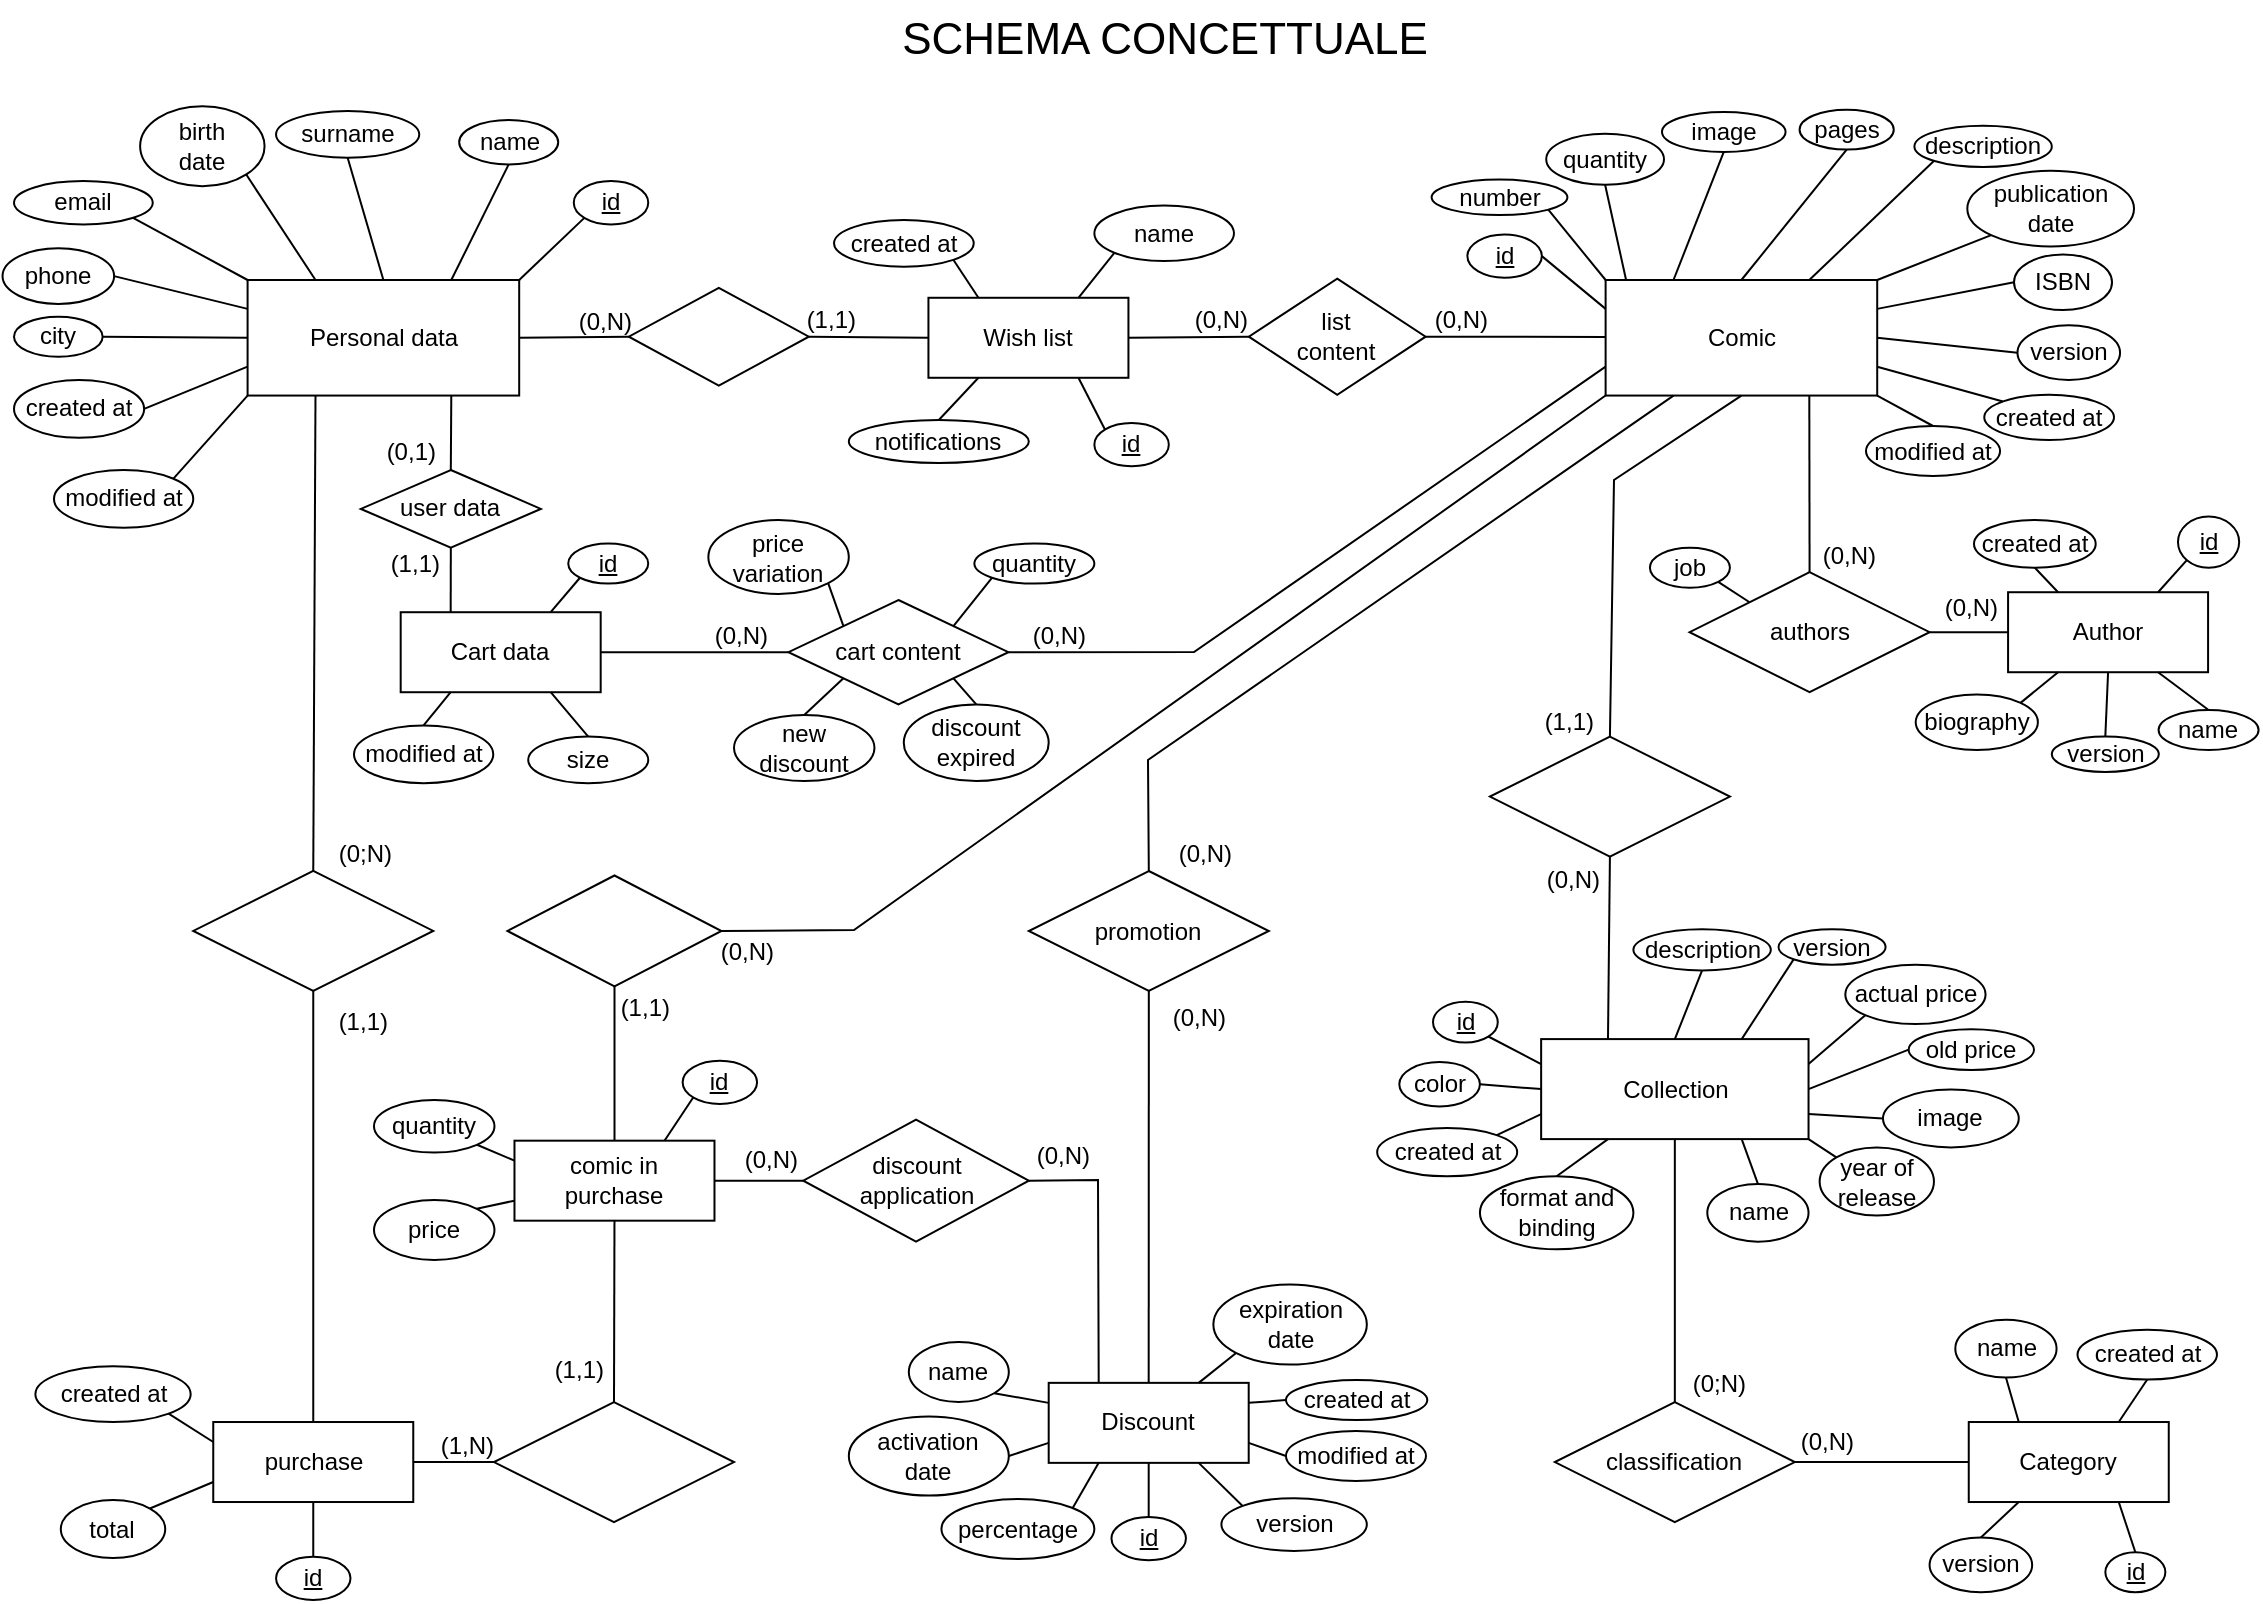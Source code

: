 <mxfile version="20.2.2" type="device"><diagram name="Schema E-R ristrutturato" id="XQAlVXumwWjd65Ac_MJu"><mxGraphModel dx="1422" dy="757" grid="1" gridSize="10" guides="1" tooltips="1" connect="1" arrows="1" fold="1" page="1" pageScale="1" pageWidth="1169" pageHeight="827" math="0" shadow="0" extFonts="Permanent Marker^https://fonts.googleapis.com/css?family=Permanent+Marker"><root><mxCell id="3cCgw_7z8ju9j2lWrdh3-0"/><mxCell id="3cCgw_7z8ju9j2lWrdh3-1" parent="3cCgw_7z8ju9j2lWrdh3-0"/><mxCell id="3cCgw_7z8ju9j2lWrdh3-2" value="Comic" style="whiteSpace=wrap;html=1;align=center;" parent="3cCgw_7z8ju9j2lWrdh3-1" vertex="1"><mxGeometry x="819.805" y="140" width="135.802" height="57.778" as="geometry"/></mxCell><mxCell id="3cCgw_7z8ju9j2lWrdh3-3" value="Personal data" style="whiteSpace=wrap;html=1;align=center;" parent="3cCgw_7z8ju9j2lWrdh3-1" vertex="1"><mxGeometry x="140.793" y="140" width="135.802" height="57.778" as="geometry"/></mxCell><mxCell id="3cCgw_7z8ju9j2lWrdh3-4" value="" style="endArrow=none;html=1;rounded=0;exitX=1;exitY=0.5;exitDx=0;exitDy=0;entryX=0;entryY=0.5;entryDx=0;entryDy=0;" parent="3cCgw_7z8ju9j2lWrdh3-1" source="3cCgw_7z8ju9j2lWrdh3-3" target="3cCgw_7z8ju9j2lWrdh3-93" edge="1"><mxGeometry relative="1" as="geometry"><mxPoint x="425.978" y="255.556" as="sourcePoint"/><mxPoint x="331.41" y="169" as="targetPoint"/></mxGeometry></mxCell><mxCell id="3cCgw_7z8ju9j2lWrdh3-5" value="(0,N)" style="resizable=0;html=1;align=right;verticalAlign=bottom;" parent="3cCgw_7z8ju9j2lWrdh3-4" connectable="0" vertex="1"><mxGeometry x="1" relative="1" as="geometry"><mxPoint x="2" y="1" as="offset"/></mxGeometry></mxCell><mxCell id="3cCgw_7z8ju9j2lWrdh3-6" value="" style="endArrow=none;html=1;rounded=0;exitX=0;exitY=0.5;exitDx=0;exitDy=0;entryX=1;entryY=0.5;entryDx=0;entryDy=0;" parent="3cCgw_7z8ju9j2lWrdh3-1" target="3cCgw_7z8ju9j2lWrdh3-94" edge="1"><mxGeometry relative="1" as="geometry"><mxPoint x="819.805" y="168.47" as="sourcePoint"/><mxPoint x="751.41" y="170" as="targetPoint"/></mxGeometry></mxCell><mxCell id="3cCgw_7z8ju9j2lWrdh3-7" value="(0,N)" style="resizable=0;html=1;align=right;verticalAlign=bottom;" parent="3cCgw_7z8ju9j2lWrdh3-6" connectable="0" vertex="1"><mxGeometry x="1" relative="1" as="geometry"><mxPoint x="32" as="offset"/></mxGeometry></mxCell><mxCell id="3cCgw_7z8ju9j2lWrdh3-8" value="created at" style="ellipse;whiteSpace=wrap;html=1;align=center;" parent="3cCgw_7z8ju9j2lWrdh3-1" vertex="1"><mxGeometry x="434" y="110" width="69.88" height="23.33" as="geometry"/></mxCell><mxCell id="3cCgw_7z8ju9j2lWrdh3-10" value="" style="endArrow=none;html=1;rounded=0;exitX=0.25;exitY=0;exitDx=0;exitDy=0;entryX=1;entryY=1;entryDx=0;entryDy=0;" parent="3cCgw_7z8ju9j2lWrdh3-1" source="3cCgw_7z8ju9j2lWrdh3-92" target="3cCgw_7z8ju9j2lWrdh3-8" edge="1"><mxGeometry relative="1" as="geometry"><mxPoint x="502.707" y="153.335" as="sourcePoint"/><mxPoint x="643.262" y="255.556" as="targetPoint"/></mxGeometry></mxCell><mxCell id="3cCgw_7z8ju9j2lWrdh3-12" value="number" style="ellipse;whiteSpace=wrap;html=1;align=center;" parent="3cCgw_7z8ju9j2lWrdh3-1" vertex="1"><mxGeometry x="732.81" y="89.78" width="67.9" height="17.77" as="geometry"/></mxCell><mxCell id="3cCgw_7z8ju9j2lWrdh3-13" value="pages" style="ellipse;whiteSpace=wrap;html=1;align=center;" parent="3cCgw_7z8ju9j2lWrdh3-1" vertex="1"><mxGeometry x="916.79" y="54.82" width="47.09" height="19.99" as="geometry"/></mxCell><mxCell id="3cCgw_7z8ju9j2lWrdh3-14" value="description" style="ellipse;whiteSpace=wrap;html=1;align=center;" parent="3cCgw_7z8ju9j2lWrdh3-1" vertex="1"><mxGeometry x="974.2" y="62.93" width="68.71" height="20.55" as="geometry"/></mxCell><mxCell id="3cCgw_7z8ju9j2lWrdh3-15" value="color" style="ellipse;whiteSpace=wrap;html=1;align=center;" parent="3cCgw_7z8ju9j2lWrdh3-1" vertex="1"><mxGeometry x="716.65" y="531.01" width="40.31" height="22.22" as="geometry"/></mxCell><mxCell id="3cCgw_7z8ju9j2lWrdh3-16" value="" style="endArrow=none;html=1;rounded=0;entryX=1;entryY=1;entryDx=0;entryDy=0;exitX=0;exitY=0;exitDx=0;exitDy=0;" parent="3cCgw_7z8ju9j2lWrdh3-1" source="3cCgw_7z8ju9j2lWrdh3-2" target="3cCgw_7z8ju9j2lWrdh3-12" edge="1"><mxGeometry relative="1" as="geometry"><mxPoint x="901.287" y="140" as="sourcePoint"/><mxPoint x="887.706" y="241.111" as="targetPoint"/></mxGeometry></mxCell><mxCell id="3cCgw_7z8ju9j2lWrdh3-17" value="" style="endArrow=none;html=1;rounded=0;exitX=0.5;exitY=0;exitDx=0;exitDy=0;entryX=0.5;entryY=1;entryDx=0;entryDy=0;" parent="3cCgw_7z8ju9j2lWrdh3-1" source="3cCgw_7z8ju9j2lWrdh3-2" target="3cCgw_7z8ju9j2lWrdh3-13" edge="1"><mxGeometry relative="1" as="geometry"><mxPoint x="670.422" y="241.111" as="sourcePoint"/><mxPoint x="887.706" y="241.111" as="targetPoint"/></mxGeometry></mxCell><mxCell id="3cCgw_7z8ju9j2lWrdh3-18" value="" style="endArrow=none;html=1;rounded=0;exitX=0.75;exitY=0;exitDx=0;exitDy=0;entryX=0;entryY=1;entryDx=0;entryDy=0;" parent="3cCgw_7z8ju9j2lWrdh3-1" source="3cCgw_7z8ju9j2lWrdh3-2" target="3cCgw_7z8ju9j2lWrdh3-14" edge="1"><mxGeometry relative="1" as="geometry"><mxPoint x="670.422" y="241.111" as="sourcePoint"/><mxPoint x="887.706" y="241.111" as="targetPoint"/></mxGeometry></mxCell><mxCell id="3cCgw_7z8ju9j2lWrdh3-19" value="" style="endArrow=none;html=1;rounded=0;entryX=1;entryY=0.5;entryDx=0;entryDy=0;exitX=0;exitY=0.5;exitDx=0;exitDy=0;" parent="3cCgw_7z8ju9j2lWrdh3-1" source="3cCgw_7z8ju9j2lWrdh3-37" target="3cCgw_7z8ju9j2lWrdh3-15" edge="1"><mxGeometry relative="1" as="geometry"><mxPoint x="809.98" y="33.65" as="sourcePoint"/><mxPoint x="723.686" y="164.761" as="targetPoint"/></mxGeometry></mxCell><mxCell id="3cCgw_7z8ju9j2lWrdh3-20" value="" style="endArrow=none;html=1;rounded=0;entryX=0;entryY=0.5;entryDx=0;entryDy=0;exitX=1;exitY=0.25;exitDx=0;exitDy=0;" parent="3cCgw_7z8ju9j2lWrdh3-1" source="3cCgw_7z8ju9j2lWrdh3-2" target="3cCgw_7z8ju9j2lWrdh3-146" edge="1"><mxGeometry relative="1" as="geometry"><mxPoint x="1134" y="230" as="sourcePoint"/><mxPoint x="787.496" y="193.919" as="targetPoint"/></mxGeometry></mxCell><mxCell id="3cCgw_7z8ju9j2lWrdh3-21" value="name" style="ellipse;whiteSpace=wrap;html=1;align=center;" parent="3cCgw_7z8ju9j2lWrdh3-1" vertex="1"><mxGeometry x="246.59" y="59.98" width="49.51" height="22.22" as="geometry"/></mxCell><mxCell id="3cCgw_7z8ju9j2lWrdh3-22" value="surname" style="ellipse;whiteSpace=wrap;html=1;align=center;" parent="3cCgw_7z8ju9j2lWrdh3-1" vertex="1"><mxGeometry x="155.02" y="55.54" width="71.6" height="23.33" as="geometry"/></mxCell><mxCell id="3cCgw_7z8ju9j2lWrdh3-23" value="email" style="ellipse;whiteSpace=wrap;html=1;align=center;" parent="3cCgw_7z8ju9j2lWrdh3-1" vertex="1"><mxGeometry x="24.0" y="90.55" width="69.38" height="21.66" as="geometry"/></mxCell><mxCell id="3cCgw_7z8ju9j2lWrdh3-24" value="phone" style="ellipse;whiteSpace=wrap;html=1;align=center;" parent="3cCgw_7z8ju9j2lWrdh3-1" vertex="1"><mxGeometry x="18.26" y="124.17" width="55.8" height="27.78" as="geometry"/></mxCell><mxCell id="3cCgw_7z8ju9j2lWrdh3-26" value="city" style="ellipse;whiteSpace=wrap;html=1;align=center;" parent="3cCgw_7z8ju9j2lWrdh3-1" vertex="1"><mxGeometry x="24" y="158.33" width="44.32" height="20" as="geometry"/></mxCell><mxCell id="3cCgw_7z8ju9j2lWrdh3-27" value="created at" style="ellipse;whiteSpace=wrap;html=1;align=center;" parent="3cCgw_7z8ju9j2lWrdh3-1" vertex="1"><mxGeometry x="24" y="190" width="65.06" height="28.89" as="geometry"/></mxCell><mxCell id="3cCgw_7z8ju9j2lWrdh3-28" value="modified at" style="ellipse;whiteSpace=wrap;html=1;align=center;" parent="3cCgw_7z8ju9j2lWrdh3-1" vertex="1"><mxGeometry x="44" y="235" width="69.63" height="28.89" as="geometry"/></mxCell><mxCell id="3cCgw_7z8ju9j2lWrdh3-29" value="" style="endArrow=none;html=1;rounded=0;exitX=0.75;exitY=0;exitDx=0;exitDy=0;entryX=0.5;entryY=1;entryDx=0;entryDy=0;" parent="3cCgw_7z8ju9j2lWrdh3-1" source="3cCgw_7z8ju9j2lWrdh3-3" target="3cCgw_7z8ju9j2lWrdh3-21" edge="1"><mxGeometry relative="1" as="geometry"><mxPoint x="167.953" y="284.444" as="sourcePoint"/><mxPoint x="385.237" y="284.444" as="targetPoint"/></mxGeometry></mxCell><mxCell id="3cCgw_7z8ju9j2lWrdh3-30" value="" style="endArrow=none;html=1;rounded=0;exitX=0;exitY=0.25;exitDx=0;exitDy=0;entryX=1;entryY=0.5;entryDx=0;entryDy=0;" parent="3cCgw_7z8ju9j2lWrdh3-1" source="3cCgw_7z8ju9j2lWrdh3-3" target="3cCgw_7z8ju9j2lWrdh3-24" edge="1"><mxGeometry relative="1" as="geometry"><mxPoint x="167.953" y="284.444" as="sourcePoint"/><mxPoint x="385.237" y="284.444" as="targetPoint"/></mxGeometry></mxCell><mxCell id="3cCgw_7z8ju9j2lWrdh3-31" value="" style="endArrow=none;html=1;rounded=0;exitX=0.5;exitY=0;exitDx=0;exitDy=0;entryX=0.5;entryY=1;entryDx=0;entryDy=0;" parent="3cCgw_7z8ju9j2lWrdh3-1" source="3cCgw_7z8ju9j2lWrdh3-3" target="3cCgw_7z8ju9j2lWrdh3-22" edge="1"><mxGeometry relative="1" as="geometry"><mxPoint x="167.953" y="284.444" as="sourcePoint"/><mxPoint x="385.237" y="284.444" as="targetPoint"/></mxGeometry></mxCell><mxCell id="3cCgw_7z8ju9j2lWrdh3-32" value="" style="endArrow=none;html=1;rounded=0;exitX=0;exitY=0;exitDx=0;exitDy=0;entryX=1;entryY=1;entryDx=0;entryDy=0;" parent="3cCgw_7z8ju9j2lWrdh3-1" source="3cCgw_7z8ju9j2lWrdh3-3" target="3cCgw_7z8ju9j2lWrdh3-23" edge="1"><mxGeometry relative="1" as="geometry"><mxPoint x="167.953" y="284.444" as="sourcePoint"/><mxPoint x="385.237" y="284.444" as="targetPoint"/></mxGeometry></mxCell><mxCell id="3cCgw_7z8ju9j2lWrdh3-34" value="" style="endArrow=none;html=1;rounded=0;exitX=0;exitY=0.75;exitDx=0;exitDy=0;entryX=1;entryY=0.5;entryDx=0;entryDy=0;" parent="3cCgw_7z8ju9j2lWrdh3-1" source="3cCgw_7z8ju9j2lWrdh3-3" target="3cCgw_7z8ju9j2lWrdh3-27" edge="1"><mxGeometry relative="1" as="geometry"><mxPoint x="167.953" y="284.444" as="sourcePoint"/><mxPoint x="385.237" y="284.444" as="targetPoint"/></mxGeometry></mxCell><mxCell id="3cCgw_7z8ju9j2lWrdh3-35" value="" style="endArrow=none;html=1;rounded=0;exitX=0;exitY=0.5;exitDx=0;exitDy=0;entryX=1;entryY=0.5;entryDx=0;entryDy=0;" parent="3cCgw_7z8ju9j2lWrdh3-1" source="3cCgw_7z8ju9j2lWrdh3-3" target="3cCgw_7z8ju9j2lWrdh3-26" edge="1"><mxGeometry relative="1" as="geometry"><mxPoint x="167.953" y="284.444" as="sourcePoint"/><mxPoint x="385.237" y="284.444" as="targetPoint"/></mxGeometry></mxCell><mxCell id="3cCgw_7z8ju9j2lWrdh3-36" value="" style="endArrow=none;html=1;rounded=0;exitX=0;exitY=1;exitDx=0;exitDy=0;entryX=1;entryY=0;entryDx=0;entryDy=0;" parent="3cCgw_7z8ju9j2lWrdh3-1" source="3cCgw_7z8ju9j2lWrdh3-3" target="3cCgw_7z8ju9j2lWrdh3-28" edge="1"><mxGeometry relative="1" as="geometry"><mxPoint x="167.953" y="284.444" as="sourcePoint"/><mxPoint x="385.237" y="284.444" as="targetPoint"/></mxGeometry></mxCell><mxCell id="3cCgw_7z8ju9j2lWrdh3-37" value="Collection" style="whiteSpace=wrap;html=1;align=center;" parent="3cCgw_7z8ju9j2lWrdh3-1" vertex="1"><mxGeometry x="787.57" y="519.55" width="133.7" height="50" as="geometry"/></mxCell><mxCell id="3cCgw_7z8ju9j2lWrdh3-38" value="" style="shape=rhombus;perimeter=rhombusPerimeter;whiteSpace=wrap;html=1;align=center;" parent="3cCgw_7z8ju9j2lWrdh3-1" vertex="1"><mxGeometry x="761.96" y="368.3" width="120" height="60" as="geometry"/></mxCell><mxCell id="3cCgw_7z8ju9j2lWrdh3-39" value="" style="endArrow=none;html=1;rounded=0;entryX=0.5;entryY=1;entryDx=0;entryDy=0;exitX=0.25;exitY=0;exitDx=0;exitDy=0;" parent="3cCgw_7z8ju9j2lWrdh3-1" source="3cCgw_7z8ju9j2lWrdh3-37" target="3cCgw_7z8ju9j2lWrdh3-38" edge="1"><mxGeometry relative="1" as="geometry"><mxPoint x="904.78" y="444.66" as="sourcePoint"/><mxPoint x="852.19" y="294.66" as="targetPoint"/><Array as="points"/></mxGeometry></mxCell><mxCell id="3cCgw_7z8ju9j2lWrdh3-40" value="(0,N)" style="resizable=0;html=1;align=right;verticalAlign=bottom;" parent="3cCgw_7z8ju9j2lWrdh3-39" connectable="0" vertex="1"><mxGeometry x="1" relative="1" as="geometry"><mxPoint x="-4" y="20" as="offset"/></mxGeometry></mxCell><mxCell id="3cCgw_7z8ju9j2lWrdh3-41" value="image" style="ellipse;whiteSpace=wrap;html=1;align=center;" parent="3cCgw_7z8ju9j2lWrdh3-1" vertex="1"><mxGeometry x="958.489" y="544.803" width="67.901" height="28.889" as="geometry"/></mxCell><mxCell id="3cCgw_7z8ju9j2lWrdh3-42" value="" style="endArrow=none;html=1;rounded=0;exitX=1;exitY=0.75;exitDx=0;exitDy=0;entryX=0;entryY=0.5;entryDx=0;entryDy=0;" parent="3cCgw_7z8ju9j2lWrdh3-1" source="3cCgw_7z8ju9j2lWrdh3-37" target="3cCgw_7z8ju9j2lWrdh3-41" edge="1"><mxGeometry relative="1" as="geometry"><mxPoint x="536.95" y="504.07" as="sourcePoint"/><mxPoint x="891.279" y="608.518" as="targetPoint"/></mxGeometry></mxCell><mxCell id="3cCgw_7z8ju9j2lWrdh3-43" value="Discount" style="whiteSpace=wrap;html=1;align=center;" parent="3cCgw_7z8ju9j2lWrdh3-1" vertex="1"><mxGeometry x="541.35" y="691.43" width="100" height="40" as="geometry"/></mxCell><mxCell id="3cCgw_7z8ju9j2lWrdh3-44" value="promotion" style="shape=rhombus;perimeter=rhombusPerimeter;whiteSpace=wrap;html=1;align=center;" parent="3cCgw_7z8ju9j2lWrdh3-1" vertex="1"><mxGeometry x="531.41" y="435.5" width="120" height="60" as="geometry"/></mxCell><mxCell id="3cCgw_7z8ju9j2lWrdh3-45" value="" style="endArrow=none;html=1;rounded=0;exitX=0.5;exitY=0;exitDx=0;exitDy=0;entryX=0.5;entryY=1;entryDx=0;entryDy=0;" parent="3cCgw_7z8ju9j2lWrdh3-1" source="3cCgw_7z8ju9j2lWrdh3-43" target="3cCgw_7z8ju9j2lWrdh3-44" edge="1"><mxGeometry relative="1" as="geometry"><mxPoint x="684.93" y="467.09" as="sourcePoint"/><mxPoint x="565" y="500" as="targetPoint"/><Array as="points"/></mxGeometry></mxCell><mxCell id="3cCgw_7z8ju9j2lWrdh3-46" value="(0,N)" style="resizable=0;html=1;align=right;verticalAlign=bottom;" parent="3cCgw_7z8ju9j2lWrdh3-45" connectable="0" vertex="1"><mxGeometry x="1" relative="1" as="geometry"><mxPoint x="39" y="22" as="offset"/></mxGeometry></mxCell><mxCell id="3cCgw_7z8ju9j2lWrdh3-49" value="Category" style="whiteSpace=wrap;html=1;align=center;" parent="3cCgw_7z8ju9j2lWrdh3-1" vertex="1"><mxGeometry x="1001.38" y="711.01" width="100" height="40" as="geometry"/></mxCell><mxCell id="3cCgw_7z8ju9j2lWrdh3-50" value="classification" style="shape=rhombus;perimeter=rhombusPerimeter;whiteSpace=wrap;html=1;align=center;" parent="3cCgw_7z8ju9j2lWrdh3-1" vertex="1"><mxGeometry x="794.42" y="701.01" width="120" height="60" as="geometry"/></mxCell><mxCell id="3cCgw_7z8ju9j2lWrdh3-51" value="" style="endArrow=none;html=1;rounded=0;exitX=0;exitY=0.5;exitDx=0;exitDy=0;entryX=1;entryY=0.5;entryDx=0;entryDy=0;" parent="3cCgw_7z8ju9j2lWrdh3-1" source="3cCgw_7z8ju9j2lWrdh3-49" target="3cCgw_7z8ju9j2lWrdh3-50" edge="1"><mxGeometry relative="1" as="geometry"><mxPoint x="1004.07" y="750.01" as="sourcePoint"/><mxPoint x="1156.66" y="780" as="targetPoint"/></mxGeometry></mxCell><mxCell id="3cCgw_7z8ju9j2lWrdh3-52" value="(0,N)" style="resizable=0;html=1;align=right;verticalAlign=bottom;" parent="3cCgw_7z8ju9j2lWrdh3-51" connectable="0" vertex="1"><mxGeometry x="1" relative="1" as="geometry"><mxPoint x="30" y="-2" as="offset"/></mxGeometry></mxCell><mxCell id="3cCgw_7z8ju9j2lWrdh3-53" value="" style="endArrow=none;html=1;rounded=0;entryX=0.5;entryY=0;entryDx=0;entryDy=0;exitX=0.5;exitY=1;exitDx=0;exitDy=0;" parent="3cCgw_7z8ju9j2lWrdh3-1" source="3cCgw_7z8ju9j2lWrdh3-37" target="3cCgw_7z8ju9j2lWrdh3-50" edge="1"><mxGeometry relative="1" as="geometry"><mxPoint x="703.07" y="670.68" as="sourcePoint"/><mxPoint x="863.07" y="670.68" as="targetPoint"/><Array as="points"/></mxGeometry></mxCell><mxCell id="3cCgw_7z8ju9j2lWrdh3-54" value="(0;N)" style="resizable=0;html=1;align=right;verticalAlign=bottom;" parent="3cCgw_7z8ju9j2lWrdh3-53" connectable="0" vertex="1"><mxGeometry x="1" relative="1" as="geometry"><mxPoint x="36" y="-1" as="offset"/></mxGeometry></mxCell><mxCell id="3cCgw_7z8ju9j2lWrdh3-55" value="name" style="ellipse;whiteSpace=wrap;html=1;align=center;" parent="3cCgw_7z8ju9j2lWrdh3-1" vertex="1"><mxGeometry x="994.66" y="659.88" width="50.62" height="28.89" as="geometry"/></mxCell><mxCell id="3cCgw_7z8ju9j2lWrdh3-56" value="" style="endArrow=none;html=1;rounded=0;exitX=0.25;exitY=0;exitDx=0;exitDy=0;entryX=0.5;entryY=1;entryDx=0;entryDy=0;" parent="3cCgw_7z8ju9j2lWrdh3-1" source="3cCgw_7z8ju9j2lWrdh3-49" target="3cCgw_7z8ju9j2lWrdh3-55" edge="1"><mxGeometry relative="1" as="geometry"><mxPoint x="1030.9" y="738.78" as="sourcePoint"/><mxPoint x="1190.5" y="738.78" as="targetPoint"/></mxGeometry></mxCell><mxCell id="3cCgw_7z8ju9j2lWrdh3-57" value="percentage" style="ellipse;whiteSpace=wrap;html=1;align=center;" parent="3cCgw_7z8ju9j2lWrdh3-1" vertex="1"><mxGeometry x="487.72" y="749.51" width="76.46" height="29.99" as="geometry"/></mxCell><mxCell id="3cCgw_7z8ju9j2lWrdh3-58" value="created at" style="ellipse;whiteSpace=wrap;html=1;align=center;" parent="3cCgw_7z8ju9j2lWrdh3-1" vertex="1"><mxGeometry x="659.99" y="690.06" width="70.66" height="20" as="geometry"/></mxCell><mxCell id="3cCgw_7z8ju9j2lWrdh3-59" value="&lt;div&gt;expiration&lt;/div&gt;&lt;div&gt;date&lt;br&gt;&lt;/div&gt;" style="ellipse;whiteSpace=wrap;html=1;align=center;" parent="3cCgw_7z8ju9j2lWrdh3-1" vertex="1"><mxGeometry x="623.68" y="642.26" width="76.74" height="40" as="geometry"/></mxCell><mxCell id="3cCgw_7z8ju9j2lWrdh3-60" value="" style="endArrow=none;html=1;rounded=0;exitX=1;exitY=0;exitDx=0;exitDy=0;entryX=0.25;entryY=1;entryDx=0;entryDy=0;" parent="3cCgw_7z8ju9j2lWrdh3-1" source="3cCgw_7z8ju9j2lWrdh3-57" target="3cCgw_7z8ju9j2lWrdh3-43" edge="1"><mxGeometry relative="1" as="geometry"><mxPoint x="537.39" y="749.51" as="sourcePoint"/><mxPoint x="697.39" y="749.51" as="targetPoint"/></mxGeometry></mxCell><mxCell id="3cCgw_7z8ju9j2lWrdh3-61" value="" style="endArrow=none;html=1;rounded=0;exitX=0;exitY=0.5;exitDx=0;exitDy=0;entryX=1;entryY=0.25;entryDx=0;entryDy=0;" parent="3cCgw_7z8ju9j2lWrdh3-1" source="3cCgw_7z8ju9j2lWrdh3-58" target="3cCgw_7z8ju9j2lWrdh3-43" edge="1"><mxGeometry relative="1" as="geometry"><mxPoint x="582.95" y="749.75" as="sourcePoint"/><mxPoint x="742.95" y="749.75" as="targetPoint"/></mxGeometry></mxCell><mxCell id="3cCgw_7z8ju9j2lWrdh3-62" value="" style="endArrow=none;html=1;rounded=0;exitX=0;exitY=1;exitDx=0;exitDy=0;entryX=0.75;entryY=0;entryDx=0;entryDy=0;" parent="3cCgw_7z8ju9j2lWrdh3-1" source="3cCgw_7z8ju9j2lWrdh3-59" target="3cCgw_7z8ju9j2lWrdh3-43" edge="1"><mxGeometry relative="1" as="geometry"><mxPoint x="659.62" y="649.75" as="sourcePoint"/><mxPoint x="819.62" y="649.75" as="targetPoint"/></mxGeometry></mxCell><mxCell id="3cCgw_7z8ju9j2lWrdh3-63" value="purchase" style="whiteSpace=wrap;html=1;align=center;" parent="3cCgw_7z8ju9j2lWrdh3-1" vertex="1"><mxGeometry x="123.63" y="711.01" width="100" height="40" as="geometry"/></mxCell><mxCell id="3cCgw_7z8ju9j2lWrdh3-64" value="" style="shape=rhombus;perimeter=rhombusPerimeter;whiteSpace=wrap;html=1;align=center;" parent="3cCgw_7z8ju9j2lWrdh3-1" vertex="1"><mxGeometry x="113.63" y="435.49" width="120" height="60" as="geometry"/></mxCell><mxCell id="3cCgw_7z8ju9j2lWrdh3-65" value="" style="endArrow=none;html=1;rounded=0;exitX=0;exitY=1;exitDx=0;exitDy=0;entryX=1;entryY=0.5;entryDx=0;entryDy=0;" parent="3cCgw_7z8ju9j2lWrdh3-1" source="3cCgw_7z8ju9j2lWrdh3-2" target="3cCgw_7z8ju9j2lWrdh3-137" edge="1"><mxGeometry relative="1" as="geometry"><mxPoint x="461.41" y="440" as="sourcePoint"/><mxPoint x="611.41" y="440" as="targetPoint"/><Array as="points"><mxPoint x="444" y="465"/></Array></mxGeometry></mxCell><mxCell id="3cCgw_7z8ju9j2lWrdh3-66" value="(0,N)" style="resizable=0;html=1;align=right;verticalAlign=bottom;" parent="3cCgw_7z8ju9j2lWrdh3-65" connectable="0" vertex="1"><mxGeometry x="1" relative="1" as="geometry"><mxPoint x="27" y="19" as="offset"/></mxGeometry></mxCell><mxCell id="3cCgw_7z8ju9j2lWrdh3-67" value="" style="endArrow=none;html=1;rounded=0;entryX=0.5;entryY=1;entryDx=0;entryDy=0;exitX=0.5;exitY=0;exitDx=0;exitDy=0;" parent="3cCgw_7z8ju9j2lWrdh3-1" source="3cCgw_7z8ju9j2lWrdh3-63" target="3cCgw_7z8ju9j2lWrdh3-64" edge="1"><mxGeometry relative="1" as="geometry"><mxPoint x="461.41" y="467.59" as="sourcePoint"/><mxPoint x="621.41" y="467.59" as="targetPoint"/></mxGeometry></mxCell><mxCell id="3cCgw_7z8ju9j2lWrdh3-68" value="(1,1)" style="resizable=0;html=1;align=right;verticalAlign=bottom;" parent="3cCgw_7z8ju9j2lWrdh3-67" connectable="0" vertex="1"><mxGeometry x="1" relative="1" as="geometry"><mxPoint x="38" y="24" as="offset"/></mxGeometry></mxCell><mxCell id="3cCgw_7z8ju9j2lWrdh3-69" value="" style="endArrow=none;html=1;rounded=0;exitX=0.25;exitY=1;exitDx=0;exitDy=0;entryX=0.5;entryY=0;entryDx=0;entryDy=0;" parent="3cCgw_7z8ju9j2lWrdh3-1" source="3cCgw_7z8ju9j2lWrdh3-3" target="3cCgw_7z8ju9j2lWrdh3-64" edge="1"><mxGeometry relative="1" as="geometry"><mxPoint x="461.41" y="440" as="sourcePoint"/><mxPoint x="621.41" y="440" as="targetPoint"/></mxGeometry></mxCell><mxCell id="3cCgw_7z8ju9j2lWrdh3-70" value="(0;N)" style="resizable=0;html=1;align=right;verticalAlign=bottom;" parent="3cCgw_7z8ju9j2lWrdh3-69" connectable="0" vertex="1"><mxGeometry x="1" relative="1" as="geometry"><mxPoint x="40" as="offset"/></mxGeometry></mxCell><mxCell id="3cCgw_7z8ju9j2lWrdh3-71" value="total" style="ellipse;whiteSpace=wrap;html=1;align=center;" parent="3cCgw_7z8ju9j2lWrdh3-1" vertex="1"><mxGeometry x="47.4" y="750.01" width="52.22" height="29" as="geometry"/></mxCell><mxCell id="3cCgw_7z8ju9j2lWrdh3-72" value="created at" style="ellipse;whiteSpace=wrap;html=1;align=center;" parent="3cCgw_7z8ju9j2lWrdh3-1" vertex="1"><mxGeometry x="34.69" y="683.12" width="77.65" height="27.89" as="geometry"/></mxCell><mxCell id="3cCgw_7z8ju9j2lWrdh3-73" value="" style="endArrow=none;html=1;rounded=0;exitX=0;exitY=0.75;exitDx=0;exitDy=0;entryX=1;entryY=0;entryDx=0;entryDy=0;" parent="3cCgw_7z8ju9j2lWrdh3-1" source="3cCgw_7z8ju9j2lWrdh3-63" target="3cCgw_7z8ju9j2lWrdh3-71" edge="1"><mxGeometry relative="1" as="geometry"><mxPoint x="461.41" y="567.61" as="sourcePoint"/><mxPoint x="621.41" y="567.61" as="targetPoint"/></mxGeometry></mxCell><mxCell id="3cCgw_7z8ju9j2lWrdh3-74" value="" style="endArrow=none;html=1;rounded=0;exitX=0;exitY=0.25;exitDx=0;exitDy=0;entryX=1;entryY=1;entryDx=0;entryDy=0;" parent="3cCgw_7z8ju9j2lWrdh3-1" source="3cCgw_7z8ju9j2lWrdh3-63" target="3cCgw_7z8ju9j2lWrdh3-72" edge="1"><mxGeometry relative="1" as="geometry"><mxPoint x="461.41" y="567.61" as="sourcePoint"/><mxPoint x="621.41" y="567.61" as="targetPoint"/></mxGeometry></mxCell><mxCell id="3cCgw_7z8ju9j2lWrdh3-75" value="" style="endArrow=none;html=1;rounded=0;entryX=0.25;entryY=0;entryDx=0;entryDy=0;exitX=1;exitY=0.5;exitDx=0;exitDy=0;" parent="3cCgw_7z8ju9j2lWrdh3-1" source="3cCgw_7z8ju9j2lWrdh3-116" target="3cCgw_7z8ju9j2lWrdh3-43" edge="1"><mxGeometry relative="1" as="geometry"><mxPoint x="519.89" y="543.08" as="sourcePoint"/><mxPoint x="581.22" y="613.425" as="targetPoint"/><Array as="points"><mxPoint x="566" y="590"/></Array></mxGeometry></mxCell><mxCell id="3cCgw_7z8ju9j2lWrdh3-76" value="(0,N)" style="resizable=0;html=1;align=right;verticalAlign=bottom;" parent="3cCgw_7z8ju9j2lWrdh3-75" connectable="0" vertex="1"><mxGeometry x="1" relative="1" as="geometry"><mxPoint x="-4" y="-105" as="offset"/></mxGeometry></mxCell><mxCell id="3cCgw_7z8ju9j2lWrdh3-77" value="quantity" style="ellipse;whiteSpace=wrap;html=1;align=center;" parent="3cCgw_7z8ju9j2lWrdh3-1" vertex="1"><mxGeometry x="790.11" y="66.83" width="58.89" height="25.55" as="geometry"/></mxCell><mxCell id="3cCgw_7z8ju9j2lWrdh3-78" value="" style="endArrow=none;html=1;rounded=0;exitX=0.076;exitY=0.006;exitDx=0;exitDy=0;entryX=0.5;entryY=1;entryDx=0;entryDy=0;exitPerimeter=0;" parent="3cCgw_7z8ju9j2lWrdh3-1" source="3cCgw_7z8ju9j2lWrdh3-2" target="3cCgw_7z8ju9j2lWrdh3-77" edge="1"><mxGeometry relative="1" as="geometry"><mxPoint x="471.41" y="390" as="sourcePoint"/><mxPoint x="631.41" y="390" as="targetPoint"/></mxGeometry></mxCell><mxCell id="3cCgw_7z8ju9j2lWrdh3-79" value="SCHEMA CONCETTUALE" style="text;html=1;resizable=0;autosize=1;align=center;verticalAlign=middle;points=[];fillColor=none;strokeColor=none;rounded=0;fontSize=22;" parent="3cCgw_7z8ju9j2lWrdh3-1" vertex="1"><mxGeometry x="454" width="290" height="40" as="geometry"/></mxCell><mxCell id="3cCgw_7z8ju9j2lWrdh3-80" value="publication date" style="ellipse;whiteSpace=wrap;html=1;align=center;fontSize=12;" parent="3cCgw_7z8ju9j2lWrdh3-1" vertex="1"><mxGeometry x="1000.66" y="85.42" width="83.34" height="37.79" as="geometry"/></mxCell><mxCell id="3cCgw_7z8ju9j2lWrdh3-81" value="" style="endArrow=none;html=1;rounded=0;fontSize=12;entryX=0;entryY=1;entryDx=0;entryDy=0;exitX=1;exitY=0;exitDx=0;exitDy=0;" parent="3cCgw_7z8ju9j2lWrdh3-1" source="3cCgw_7z8ju9j2lWrdh3-2" target="3cCgw_7z8ju9j2lWrdh3-80" edge="1"><mxGeometry relative="1" as="geometry"><mxPoint x="974" y="170" as="sourcePoint"/><mxPoint x="641.41" y="330" as="targetPoint"/></mxGeometry></mxCell><mxCell id="3cCgw_7z8ju9j2lWrdh3-82" value="created at" style="ellipse;whiteSpace=wrap;html=1;align=center;" parent="3cCgw_7z8ju9j2lWrdh3-1" vertex="1"><mxGeometry x="1009.13" y="197.36" width="64.87" height="22.64" as="geometry"/></mxCell><mxCell id="3cCgw_7z8ju9j2lWrdh3-83" value="modified at" style="ellipse;whiteSpace=wrap;html=1;align=center;" parent="3cCgw_7z8ju9j2lWrdh3-1" vertex="1"><mxGeometry x="950" y="213" width="67.04" height="25" as="geometry"/></mxCell><mxCell id="3cCgw_7z8ju9j2lWrdh3-84" value="" style="endArrow=none;html=1;rounded=0;fontSize=12;exitX=1;exitY=0.75;exitDx=0;exitDy=0;entryX=0;entryY=0;entryDx=0;entryDy=0;" parent="3cCgw_7z8ju9j2lWrdh3-1" source="3cCgw_7z8ju9j2lWrdh3-2" target="3cCgw_7z8ju9j2lWrdh3-82" edge="1"><mxGeometry relative="1" as="geometry"><mxPoint x="481.41" y="400" as="sourcePoint"/><mxPoint x="641.41" y="400" as="targetPoint"/></mxGeometry></mxCell><mxCell id="3cCgw_7z8ju9j2lWrdh3-85" value="" style="endArrow=none;html=1;rounded=0;fontSize=12;entryX=0.5;entryY=0;entryDx=0;entryDy=0;exitX=1;exitY=1;exitDx=0;exitDy=0;" parent="3cCgw_7z8ju9j2lWrdh3-1" source="3cCgw_7z8ju9j2lWrdh3-2" target="3cCgw_7z8ju9j2lWrdh3-83" edge="1"><mxGeometry relative="1" as="geometry"><mxPoint x="944" y="220" as="sourcePoint"/><mxPoint x="641.41" y="400" as="targetPoint"/></mxGeometry></mxCell><mxCell id="3cCgw_7z8ju9j2lWrdh3-86" value="" style="endArrow=none;html=1;rounded=0;exitX=0;exitY=0.75;exitDx=0;exitDy=0;entryX=1;entryY=0.5;entryDx=0;entryDy=0;" parent="3cCgw_7z8ju9j2lWrdh3-1" source="3cCgw_7z8ju9j2lWrdh3-2" target="3cCgw_7z8ju9j2lWrdh3-99" edge="1"><mxGeometry relative="1" as="geometry"><mxPoint x="461.41" y="350" as="sourcePoint"/><mxPoint x="611.41" y="230" as="targetPoint"/><Array as="points"><mxPoint x="614" y="326"/></Array></mxGeometry></mxCell><mxCell id="3cCgw_7z8ju9j2lWrdh3-87" value="(0,N)" style="resizable=0;html=1;align=right;verticalAlign=bottom;" parent="3cCgw_7z8ju9j2lWrdh3-86" connectable="0" vertex="1"><mxGeometry x="1" relative="1" as="geometry"><mxPoint x="39" as="offset"/></mxGeometry></mxCell><mxCell id="3cCgw_7z8ju9j2lWrdh3-90" value="name" style="ellipse;whiteSpace=wrap;html=1;align=center;" parent="3cCgw_7z8ju9j2lWrdh3-1" vertex="1"><mxGeometry x="870.65" y="591.96" width="50.62" height="28.89" as="geometry"/></mxCell><mxCell id="3cCgw_7z8ju9j2lWrdh3-91" value="" style="endArrow=none;html=1;rounded=0;exitX=0.5;exitY=0;exitDx=0;exitDy=0;entryX=0.75;entryY=1;entryDx=0;entryDy=0;" parent="3cCgw_7z8ju9j2lWrdh3-1" source="3cCgw_7z8ju9j2lWrdh3-90" target="3cCgw_7z8ju9j2lWrdh3-37" edge="1"><mxGeometry relative="1" as="geometry"><mxPoint x="536.95" y="514.06" as="sourcePoint"/><mxPoint x="856.95" y="624.06" as="targetPoint"/></mxGeometry></mxCell><mxCell id="3cCgw_7z8ju9j2lWrdh3-92" value="Wish list" style="whiteSpace=wrap;html=1;align=center;" parent="3cCgw_7z8ju9j2lWrdh3-1" vertex="1"><mxGeometry x="481.22" y="148.89" width="100" height="40" as="geometry"/></mxCell><mxCell id="3cCgw_7z8ju9j2lWrdh3-93" value="" style="shape=rhombus;perimeter=rhombusPerimeter;whiteSpace=wrap;html=1;align=center;" parent="3cCgw_7z8ju9j2lWrdh3-1" vertex="1"><mxGeometry x="331.41" y="143.89" width="90" height="48.89" as="geometry"/></mxCell><mxCell id="3cCgw_7z8ju9j2lWrdh3-94" value="list&lt;br&gt;content" style="shape=rhombus;perimeter=rhombusPerimeter;whiteSpace=wrap;html=1;align=center;" parent="3cCgw_7z8ju9j2lWrdh3-1" vertex="1"><mxGeometry x="641.41" y="139.3" width="88.4" height="58.06" as="geometry"/></mxCell><mxCell id="3cCgw_7z8ju9j2lWrdh3-95" value="" style="endArrow=none;html=1;rounded=0;exitX=1;exitY=0.5;exitDx=0;exitDy=0;entryX=0;entryY=0.5;entryDx=0;entryDy=0;" parent="3cCgw_7z8ju9j2lWrdh3-1" source="3cCgw_7z8ju9j2lWrdh3-92" target="3cCgw_7z8ju9j2lWrdh3-94" edge="1"><mxGeometry relative="1" as="geometry"><mxPoint x="561.41" y="230" as="sourcePoint"/><mxPoint x="721.41" y="230" as="targetPoint"/></mxGeometry></mxCell><mxCell id="3cCgw_7z8ju9j2lWrdh3-96" value="(0,N)" style="resizable=0;html=1;align=right;verticalAlign=bottom;" parent="3cCgw_7z8ju9j2lWrdh3-95" connectable="0" vertex="1"><mxGeometry x="1" relative="1" as="geometry"><mxPoint as="offset"/></mxGeometry></mxCell><mxCell id="3cCgw_7z8ju9j2lWrdh3-97" value="" style="endArrow=none;html=1;rounded=0;entryX=1;entryY=0.5;entryDx=0;entryDy=0;exitX=0;exitY=0.5;exitDx=0;exitDy=0;" parent="3cCgw_7z8ju9j2lWrdh3-1" source="3cCgw_7z8ju9j2lWrdh3-92" target="3cCgw_7z8ju9j2lWrdh3-93" edge="1"><mxGeometry relative="1" as="geometry"><mxPoint x="451.41" y="210" as="sourcePoint"/><mxPoint x="721.41" y="230" as="targetPoint"/></mxGeometry></mxCell><mxCell id="3cCgw_7z8ju9j2lWrdh3-98" value="(1,1)" style="resizable=0;html=1;align=right;verticalAlign=bottom;" parent="3cCgw_7z8ju9j2lWrdh3-97" connectable="0" vertex="1"><mxGeometry x="1" relative="1" as="geometry"><mxPoint x="24" as="offset"/></mxGeometry></mxCell><mxCell id="3cCgw_7z8ju9j2lWrdh3-99" value="cart content" style="shape=rhombus;perimeter=rhombusPerimeter;whiteSpace=wrap;html=1;align=center;" parent="3cCgw_7z8ju9j2lWrdh3-1" vertex="1"><mxGeometry x="411.22" y="300" width="110" height="52.22" as="geometry"/></mxCell><mxCell id="3cCgw_7z8ju9j2lWrdh3-100" value="" style="endArrow=none;html=1;rounded=0;entryX=0;entryY=0.5;entryDx=0;entryDy=0;exitX=1;exitY=0.5;exitDx=0;exitDy=0;" parent="3cCgw_7z8ju9j2lWrdh3-1" source="SueAVs-WYvyRGk6-LIjS-0" target="3cCgw_7z8ju9j2lWrdh3-99" edge="1"><mxGeometry relative="1" as="geometry"><mxPoint x="351.41" y="326" as="sourcePoint"/><mxPoint x="721.41" y="407.22" as="targetPoint"/><Array as="points"/></mxGeometry></mxCell><mxCell id="3cCgw_7z8ju9j2lWrdh3-101" value="(0,N)" style="resizable=0;html=1;align=right;verticalAlign=bottom;" parent="3cCgw_7z8ju9j2lWrdh3-100" connectable="0" vertex="1"><mxGeometry x="1" relative="1" as="geometry"><mxPoint x="-10" as="offset"/></mxGeometry></mxCell><mxCell id="3cCgw_7z8ju9j2lWrdh3-102" value="quantity" style="ellipse;whiteSpace=wrap;html=1;align=center;" parent="3cCgw_7z8ju9j2lWrdh3-1" vertex="1"><mxGeometry x="504.18" y="271.81" width="60" height="20" as="geometry"/></mxCell><mxCell id="3cCgw_7z8ju9j2lWrdh3-103" value="" style="endArrow=none;html=1;rounded=0;exitX=1;exitY=0;exitDx=0;exitDy=0;entryX=0;entryY=1;entryDx=0;entryDy=0;" parent="3cCgw_7z8ju9j2lWrdh3-1" source="3cCgw_7z8ju9j2lWrdh3-99" target="3cCgw_7z8ju9j2lWrdh3-102" edge="1"><mxGeometry relative="1" as="geometry"><mxPoint x="511.41" y="397.22" as="sourcePoint"/><mxPoint x="671.41" y="397.22" as="targetPoint"/></mxGeometry></mxCell><mxCell id="3cCgw_7z8ju9j2lWrdh3-104" value="notifications" style="ellipse;whiteSpace=wrap;html=1;align=center;" parent="3cCgw_7z8ju9j2lWrdh3-1" vertex="1"><mxGeometry x="441.41" y="210" width="90" height="21.49" as="geometry"/></mxCell><mxCell id="3cCgw_7z8ju9j2lWrdh3-105" value="" style="endArrow=none;html=1;rounded=0;exitX=0.25;exitY=1;exitDx=0;exitDy=0;entryX=0.5;entryY=0;entryDx=0;entryDy=0;" parent="3cCgw_7z8ju9j2lWrdh3-1" source="3cCgw_7z8ju9j2lWrdh3-92" target="3cCgw_7z8ju9j2lWrdh3-104" edge="1"><mxGeometry relative="1" as="geometry"><mxPoint x="451.22" y="211.95" as="sourcePoint"/><mxPoint x="611.22" y="211.95" as="targetPoint"/></mxGeometry></mxCell><mxCell id="3cCgw_7z8ju9j2lWrdh3-106" value="birth&lt;br&gt;date" style="ellipse;whiteSpace=wrap;html=1;align=center;verticalAlign=middle;" parent="3cCgw_7z8ju9j2lWrdh3-1" vertex="1"><mxGeometry x="87.06" y="53.09" width="62.22" height="40" as="geometry"/></mxCell><mxCell id="3cCgw_7z8ju9j2lWrdh3-107" value="" style="endArrow=none;html=1;rounded=0;exitX=0.25;exitY=0;exitDx=0;exitDy=0;entryX=1;entryY=1;entryDx=0;entryDy=0;" parent="3cCgw_7z8ju9j2lWrdh3-1" source="3cCgw_7z8ju9j2lWrdh3-3" target="3cCgw_7z8ju9j2lWrdh3-106" edge="1"><mxGeometry relative="1" as="geometry"><mxPoint x="171.41" y="130" as="sourcePoint"/><mxPoint x="331.41" y="130" as="targetPoint"/></mxGeometry></mxCell><mxCell id="3cCgw_7z8ju9j2lWrdh3-108" value="name" style="ellipse;whiteSpace=wrap;html=1;align=center;" parent="3cCgw_7z8ju9j2lWrdh3-1" vertex="1"><mxGeometry x="564.18" y="102.78" width="69.81" height="27.78" as="geometry"/></mxCell><mxCell id="3cCgw_7z8ju9j2lWrdh3-109" value="" style="endArrow=none;html=1;rounded=0;exitX=0.75;exitY=0;exitDx=0;exitDy=0;entryX=0;entryY=1;entryDx=0;entryDy=0;" parent="3cCgw_7z8ju9j2lWrdh3-1" source="3cCgw_7z8ju9j2lWrdh3-92" target="3cCgw_7z8ju9j2lWrdh3-108" edge="1"><mxGeometry relative="1" as="geometry"><mxPoint x="481.22" y="211.95" as="sourcePoint"/><mxPoint x="641.22" y="211.95" as="targetPoint"/></mxGeometry></mxCell><mxCell id="3cCgw_7z8ju9j2lWrdh3-110" value="image" style="ellipse;whiteSpace=wrap;html=1;align=center;" parent="3cCgw_7z8ju9j2lWrdh3-1" vertex="1"><mxGeometry x="848" y="55.98" width="61.79" height="20.01" as="geometry"/></mxCell><mxCell id="3cCgw_7z8ju9j2lWrdh3-111" value="" style="endArrow=none;html=1;rounded=0;entryX=0.5;entryY=1;entryDx=0;entryDy=0;exitX=0.25;exitY=0;exitDx=0;exitDy=0;" parent="3cCgw_7z8ju9j2lWrdh3-1" source="3cCgw_7z8ju9j2lWrdh3-2" target="3cCgw_7z8ju9j2lWrdh3-110" edge="1"><mxGeometry relative="1" as="geometry"><mxPoint x="921.41" y="120" as="sourcePoint"/><mxPoint x="1111.41" y="40" as="targetPoint"/></mxGeometry></mxCell><mxCell id="3cCgw_7z8ju9j2lWrdh3-112" value="" style="endArrow=none;html=1;rounded=0;exitX=0.5;exitY=1;exitDx=0;exitDy=0;entryX=0.5;entryY=0;entryDx=0;entryDy=0;" parent="3cCgw_7z8ju9j2lWrdh3-1" source="3cCgw_7z8ju9j2lWrdh3-2" target="3cCgw_7z8ju9j2lWrdh3-38" edge="1"><mxGeometry relative="1" as="geometry"><mxPoint x="781.41" y="290" as="sourcePoint"/><mxPoint x="704" y="370" as="targetPoint"/><Array as="points"><mxPoint x="824" y="240"/></Array></mxGeometry></mxCell><mxCell id="3cCgw_7z8ju9j2lWrdh3-113" value="(1,1)" style="resizable=0;html=1;align=right;verticalAlign=bottom;" parent="3cCgw_7z8ju9j2lWrdh3-112" connectable="0" vertex="1"><mxGeometry x="1" relative="1" as="geometry"><mxPoint x="-7" y="1" as="offset"/></mxGeometry></mxCell><mxCell id="3cCgw_7z8ju9j2lWrdh3-114" value="" style="shape=rhombus;perimeter=rhombusPerimeter;whiteSpace=wrap;html=1;align=center;" parent="3cCgw_7z8ju9j2lWrdh3-1" vertex="1"><mxGeometry x="264" y="701.01" width="120" height="60" as="geometry"/></mxCell><mxCell id="3cCgw_7z8ju9j2lWrdh3-115" value="comic in&lt;br&gt;purchase" style="whiteSpace=wrap;html=1;align=center;" parent="3cCgw_7z8ju9j2lWrdh3-1" vertex="1"><mxGeometry x="274.24" y="570.34" width="100" height="40" as="geometry"/></mxCell><mxCell id="3cCgw_7z8ju9j2lWrdh3-116" value="discount&lt;br&gt;application" style="shape=rhombus;perimeter=rhombusPerimeter;whiteSpace=wrap;html=1;align=center;" parent="3cCgw_7z8ju9j2lWrdh3-1" vertex="1"><mxGeometry x="418.63" y="559.84" width="112.78" height="61.01" as="geometry"/></mxCell><mxCell id="3cCgw_7z8ju9j2lWrdh3-117" value="quantity" style="ellipse;whiteSpace=wrap;html=1;align=center;" parent="3cCgw_7z8ju9j2lWrdh3-1" vertex="1"><mxGeometry x="204" y="550" width="60.24" height="26.25" as="geometry"/></mxCell><mxCell id="3cCgw_7z8ju9j2lWrdh3-118" value="price" style="ellipse;whiteSpace=wrap;html=1;align=center;" parent="3cCgw_7z8ju9j2lWrdh3-1" vertex="1"><mxGeometry x="204" y="600" width="60.24" height="30" as="geometry"/></mxCell><mxCell id="3cCgw_7z8ju9j2lWrdh3-119" value="" style="endArrow=none;html=1;rounded=0;exitX=0;exitY=0.25;exitDx=0;exitDy=0;entryX=1;entryY=1;entryDx=0;entryDy=0;" parent="3cCgw_7z8ju9j2lWrdh3-1" source="3cCgw_7z8ju9j2lWrdh3-115" target="3cCgw_7z8ju9j2lWrdh3-117" edge="1"><mxGeometry relative="1" as="geometry"><mxPoint x="248.31" y="576.25" as="sourcePoint"/><mxPoint x="408.31" y="576.25" as="targetPoint"/></mxGeometry></mxCell><mxCell id="3cCgw_7z8ju9j2lWrdh3-120" value="" style="endArrow=none;html=1;rounded=0;exitX=0;exitY=0.75;exitDx=0;exitDy=0;entryX=1;entryY=0;entryDx=0;entryDy=0;" parent="3cCgw_7z8ju9j2lWrdh3-1" source="3cCgw_7z8ju9j2lWrdh3-115" target="3cCgw_7z8ju9j2lWrdh3-118" edge="1"><mxGeometry relative="1" as="geometry"><mxPoint x="228.31" y="576.25" as="sourcePoint"/><mxPoint x="238.31" y="595.25" as="targetPoint"/></mxGeometry></mxCell><mxCell id="3cCgw_7z8ju9j2lWrdh3-121" value="" style="endArrow=none;html=1;rounded=0;entryX=0;entryY=0.5;entryDx=0;entryDy=0;exitX=1;exitY=0.5;exitDx=0;exitDy=0;" parent="3cCgw_7z8ju9j2lWrdh3-1" source="3cCgw_7z8ju9j2lWrdh3-115" target="3cCgw_7z8ju9j2lWrdh3-116" edge="1"><mxGeometry relative="1" as="geometry"><mxPoint x="404" y="731" as="sourcePoint"/><mxPoint x="561.41" y="630" as="targetPoint"/><Array as="points"/></mxGeometry></mxCell><mxCell id="3cCgw_7z8ju9j2lWrdh3-122" value="(0,N)" style="resizable=0;html=1;align=right;verticalAlign=bottom;" parent="3cCgw_7z8ju9j2lWrdh3-121" connectable="0" vertex="1"><mxGeometry x="1" relative="1" as="geometry"><mxPoint x="-2" y="-2" as="offset"/></mxGeometry></mxCell><mxCell id="3cCgw_7z8ju9j2lWrdh3-123" value="" style="endArrow=none;html=1;rounded=0;exitX=1;exitY=0.5;exitDx=0;exitDy=0;entryX=0;entryY=0.5;entryDx=0;entryDy=0;" parent="3cCgw_7z8ju9j2lWrdh3-1" source="3cCgw_7z8ju9j2lWrdh3-63" target="3cCgw_7z8ju9j2lWrdh3-114" edge="1"><mxGeometry relative="1" as="geometry"><mxPoint x="201.41" y="680" as="sourcePoint"/><mxPoint x="361.41" y="680" as="targetPoint"/></mxGeometry></mxCell><mxCell id="3cCgw_7z8ju9j2lWrdh3-124" value="(1,N)" style="resizable=0;html=1;align=right;verticalAlign=bottom;" parent="3cCgw_7z8ju9j2lWrdh3-123" connectable="0" vertex="1"><mxGeometry x="1" relative="1" as="geometry"/></mxCell><mxCell id="3cCgw_7z8ju9j2lWrdh3-125" value="" style="endArrow=none;html=1;rounded=0;exitX=0.5;exitY=1;exitDx=0;exitDy=0;entryX=0.5;entryY=0;entryDx=0;entryDy=0;" parent="3cCgw_7z8ju9j2lWrdh3-1" source="3cCgw_7z8ju9j2lWrdh3-115" target="3cCgw_7z8ju9j2lWrdh3-114" edge="1"><mxGeometry relative="1" as="geometry"><mxPoint x="456.41" y="630.15" as="sourcePoint"/><mxPoint x="456.41" y="717.06" as="targetPoint"/></mxGeometry></mxCell><mxCell id="3cCgw_7z8ju9j2lWrdh3-126" value="(1,1)" style="resizable=0;html=1;align=right;verticalAlign=bottom;" parent="3cCgw_7z8ju9j2lWrdh3-125" connectable="0" vertex="1"><mxGeometry x="1" relative="1" as="geometry"><mxPoint x="-5" y="-7" as="offset"/></mxGeometry></mxCell><mxCell id="3cCgw_7z8ju9j2lWrdh3-137" value="" style="shape=rhombus;perimeter=rhombusPerimeter;whiteSpace=wrap;html=1;align=center;" parent="3cCgw_7z8ju9j2lWrdh3-1" vertex="1"><mxGeometry x="270.75" y="437.75" width="106.99" height="55.49" as="geometry"/></mxCell><mxCell id="3cCgw_7z8ju9j2lWrdh3-138" value="" style="endArrow=none;html=1;rounded=0;exitX=0.5;exitY=0;exitDx=0;exitDy=0;entryX=0.5;entryY=1;entryDx=0;entryDy=0;" parent="3cCgw_7z8ju9j2lWrdh3-1" source="3cCgw_7z8ju9j2lWrdh3-115" target="3cCgw_7z8ju9j2lWrdh3-137" edge="1"><mxGeometry relative="1" as="geometry"><mxPoint x="341.41" y="560" as="sourcePoint"/><mxPoint x="367.41" y="510" as="targetPoint"/><Array as="points"/></mxGeometry></mxCell><mxCell id="3cCgw_7z8ju9j2lWrdh3-139" value="(1,1)" style="resizable=0;html=1;align=right;verticalAlign=bottom;" parent="3cCgw_7z8ju9j2lWrdh3-138" connectable="0" vertex="1"><mxGeometry x="1" relative="1" as="geometry"><mxPoint x="28" y="19" as="offset"/></mxGeometry></mxCell><mxCell id="3cCgw_7z8ju9j2lWrdh3-144" value="" style="endArrow=none;html=1;rounded=0;exitX=0;exitY=1;exitDx=0;exitDy=0;entryX=1;entryY=0.25;entryDx=0;entryDy=0;" parent="3cCgw_7z8ju9j2lWrdh3-1" source="3cCgw_7z8ju9j2lWrdh3-145" target="3cCgw_7z8ju9j2lWrdh3-37" edge="1"><mxGeometry relative="1" as="geometry"><mxPoint x="747.68" y="100.67" as="sourcePoint"/><mxPoint x="899.78" y="504.66" as="targetPoint"/></mxGeometry></mxCell><mxCell id="3cCgw_7z8ju9j2lWrdh3-145" value="actual price" style="ellipse;whiteSpace=wrap;html=1;align=center;" parent="3cCgw_7z8ju9j2lWrdh3-1" vertex="1"><mxGeometry x="939.66" y="482.36" width="70.12" height="29.69" as="geometry"/></mxCell><mxCell id="3cCgw_7z8ju9j2lWrdh3-146" value="ISBN" style="ellipse;whiteSpace=wrap;html=1;align=center;" parent="3cCgw_7z8ju9j2lWrdh3-1" vertex="1"><mxGeometry x="1024" y="127.23" width="49.02" height="27.78" as="geometry"/></mxCell><mxCell id="3cCgw_7z8ju9j2lWrdh3-147" value="format and binding" style="ellipse;whiteSpace=wrap;html=1;align=center;" parent="3cCgw_7z8ju9j2lWrdh3-1" vertex="1"><mxGeometry x="756.96" y="588.15" width="76.74" height="36.51" as="geometry"/></mxCell><mxCell id="3cCgw_7z8ju9j2lWrdh3-148" value="" style="endArrow=none;html=1;rounded=0;entryX=0.5;entryY=0;entryDx=0;entryDy=0;exitX=0.25;exitY=1;exitDx=0;exitDy=0;" parent="3cCgw_7z8ju9j2lWrdh3-1" source="3cCgw_7z8ju9j2lWrdh3-37" target="3cCgw_7z8ju9j2lWrdh3-147" edge="1"><mxGeometry relative="1" as="geometry"><mxPoint x="655.79" y="565.69" as="sourcePoint"/><mxPoint x="633.2" y="625.69" as="targetPoint"/></mxGeometry></mxCell><mxCell id="3cCgw_7z8ju9j2lWrdh3-150" value="size" style="ellipse;whiteSpace=wrap;html=1;align=center;" parent="3cCgw_7z8ju9j2lWrdh3-1" vertex="1"><mxGeometry x="281.12" y="368.3" width="60" height="23.33" as="geometry"/></mxCell><mxCell id="SueAVs-WYvyRGk6-LIjS-0" value="Cart data" style="whiteSpace=wrap;html=1;align=center;" parent="3cCgw_7z8ju9j2lWrdh3-1" vertex="1"><mxGeometry x="217.34" y="306.11" width="100" height="40" as="geometry"/></mxCell><mxCell id="SueAVs-WYvyRGk6-LIjS-1" value="user data" style="shape=rhombus;perimeter=rhombusPerimeter;whiteSpace=wrap;html=1;align=center;" parent="3cCgw_7z8ju9j2lWrdh3-1" vertex="1"><mxGeometry x="197.41" y="235" width="90" height="38.89" as="geometry"/></mxCell><mxCell id="SueAVs-WYvyRGk6-LIjS-2" value="" style="endArrow=none;html=1;rounded=0;exitX=0.75;exitY=1;exitDx=0;exitDy=0;entryX=0.5;entryY=0;entryDx=0;entryDy=0;" parent="3cCgw_7z8ju9j2lWrdh3-1" source="3cCgw_7z8ju9j2lWrdh3-3" target="SueAVs-WYvyRGk6-LIjS-1" edge="1"><mxGeometry relative="1" as="geometry"><mxPoint x="281.41" y="270" as="sourcePoint"/><mxPoint x="441.41" y="270" as="targetPoint"/></mxGeometry></mxCell><mxCell id="SueAVs-WYvyRGk6-LIjS-3" value="(0,1)" style="resizable=0;html=1;align=right;verticalAlign=bottom;" parent="SueAVs-WYvyRGk6-LIjS-2" connectable="0" vertex="1"><mxGeometry x="1" relative="1" as="geometry"><mxPoint x="-7" as="offset"/></mxGeometry></mxCell><mxCell id="SueAVs-WYvyRGk6-LIjS-6" value="" style="endArrow=none;html=1;rounded=0;exitX=0.25;exitY=0;exitDx=0;exitDy=0;entryX=0.5;entryY=1;entryDx=0;entryDy=0;" parent="3cCgw_7z8ju9j2lWrdh3-1" source="SueAVs-WYvyRGk6-LIjS-0" target="SueAVs-WYvyRGk6-LIjS-1" edge="1"><mxGeometry relative="1" as="geometry"><mxPoint x="281.41" y="350" as="sourcePoint"/><mxPoint x="441.41" y="350" as="targetPoint"/></mxGeometry></mxCell><mxCell id="SueAVs-WYvyRGk6-LIjS-7" value="(1,1)" style="resizable=0;html=1;align=right;verticalAlign=bottom;" parent="SueAVs-WYvyRGk6-LIjS-6" connectable="0" vertex="1"><mxGeometry x="1" relative="1" as="geometry"><mxPoint x="-5" y="16" as="offset"/></mxGeometry></mxCell><mxCell id="SueAVs-WYvyRGk6-LIjS-9" value="" style="endArrow=none;html=1;rounded=0;entryX=0;entryY=1;entryDx=0;entryDy=0;exitX=1;exitY=0;exitDx=0;exitDy=0;" parent="3cCgw_7z8ju9j2lWrdh3-1" source="3cCgw_7z8ju9j2lWrdh3-3" target="SueAVs-WYvyRGk6-LIjS-22" edge="1"><mxGeometry relative="1" as="geometry"><mxPoint x="334" y="130" as="sourcePoint"/><mxPoint x="467.34" y="236.57" as="targetPoint"/><Array as="points"/></mxGeometry></mxCell><mxCell id="SueAVs-WYvyRGk6-LIjS-10" value="modified at" style="ellipse;whiteSpace=wrap;html=1;align=center;" parent="3cCgw_7z8ju9j2lWrdh3-1" vertex="1"><mxGeometry x="194" y="362.74" width="69.63" height="28.89" as="geometry"/></mxCell><mxCell id="SueAVs-WYvyRGk6-LIjS-11" value="" style="endArrow=none;html=1;rounded=0;entryX=0.5;entryY=0;entryDx=0;entryDy=0;exitX=0.25;exitY=1;exitDx=0;exitDy=0;" parent="3cCgw_7z8ju9j2lWrdh3-1" source="SueAVs-WYvyRGk6-LIjS-0" target="SueAVs-WYvyRGk6-LIjS-10" edge="1"><mxGeometry relative="1" as="geometry"><mxPoint x="251.41" y="360" as="sourcePoint"/><mxPoint x="510.547" y="438.884" as="targetPoint"/></mxGeometry></mxCell><mxCell id="SueAVs-WYvyRGk6-LIjS-12" value="id" style="ellipse;whiteSpace=wrap;html=1;align=center;fontStyle=4;" parent="3cCgw_7z8ju9j2lWrdh3-1" vertex="1"><mxGeometry x="155.02" y="778.35" width="37.23" height="21.66" as="geometry"/></mxCell><mxCell id="SueAVs-WYvyRGk6-LIjS-13" value="" style="endArrow=none;html=1;rounded=0;exitX=0.5;exitY=0;exitDx=0;exitDy=0;entryX=0.5;entryY=1;entryDx=0;entryDy=0;" parent="3cCgw_7z8ju9j2lWrdh3-1" source="SueAVs-WYvyRGk6-LIjS-12" target="3cCgw_7z8ju9j2lWrdh3-63" edge="1"><mxGeometry relative="1" as="geometry"><mxPoint x="411.41" y="530" as="sourcePoint"/><mxPoint x="571.41" y="530" as="targetPoint"/></mxGeometry></mxCell><mxCell id="SueAVs-WYvyRGk6-LIjS-14" value="id" style="ellipse;whiteSpace=wrap;html=1;align=center;fontStyle=4;" parent="3cCgw_7z8ju9j2lWrdh3-1" vertex="1"><mxGeometry x="358.31" y="530.34" width="37.23" height="21.66" as="geometry"/></mxCell><mxCell id="SueAVs-WYvyRGk6-LIjS-15" value="" style="endArrow=none;html=1;rounded=0;exitX=0.75;exitY=0;exitDx=0;exitDy=0;entryX=0;entryY=1;entryDx=0;entryDy=0;" parent="3cCgw_7z8ju9j2lWrdh3-1" source="3cCgw_7z8ju9j2lWrdh3-115" target="SueAVs-WYvyRGk6-LIjS-14" edge="1"><mxGeometry relative="1" as="geometry"><mxPoint x="368.31" y="526.25" as="sourcePoint"/><mxPoint x="528.31" y="526.25" as="targetPoint"/></mxGeometry></mxCell><mxCell id="SueAVs-WYvyRGk6-LIjS-16" value="id" style="ellipse;whiteSpace=wrap;html=1;align=center;fontStyle=4;" parent="3cCgw_7z8ju9j2lWrdh3-1" vertex="1"><mxGeometry x="572.74" y="758.46" width="37.23" height="21.66" as="geometry"/></mxCell><mxCell id="SueAVs-WYvyRGk6-LIjS-17" value="" style="endArrow=none;html=1;rounded=0;exitX=0.5;exitY=1;exitDx=0;exitDy=0;entryX=0.5;entryY=0;entryDx=0;entryDy=0;" parent="3cCgw_7z8ju9j2lWrdh3-1" source="3cCgw_7z8ju9j2lWrdh3-43" target="SueAVs-WYvyRGk6-LIjS-16" edge="1"><mxGeometry relative="1" as="geometry"><mxPoint x="555.42" y="667.34" as="sourcePoint"/><mxPoint x="715.42" y="667.34" as="targetPoint"/></mxGeometry></mxCell><mxCell id="SueAVs-WYvyRGk6-LIjS-18" value="id" style="ellipse;whiteSpace=wrap;html=1;align=center;fontStyle=4;" parent="3cCgw_7z8ju9j2lWrdh3-1" vertex="1"><mxGeometry x="750.69" y="117.23" width="37.23" height="21.66" as="geometry"/></mxCell><mxCell id="SueAVs-WYvyRGk6-LIjS-19" value="" style="endArrow=none;html=1;rounded=0;entryX=1;entryY=0.5;entryDx=0;entryDy=0;exitX=0;exitY=0.25;exitDx=0;exitDy=0;" parent="3cCgw_7z8ju9j2lWrdh3-1" source="3cCgw_7z8ju9j2lWrdh3-2" target="SueAVs-WYvyRGk6-LIjS-18" edge="1"><mxGeometry relative="1" as="geometry"><mxPoint x="1129.8" y="187.6" as="sourcePoint"/><mxPoint x="1247.21" y="217.6" as="targetPoint"/></mxGeometry></mxCell><mxCell id="SueAVs-WYvyRGk6-LIjS-20" value="id" style="ellipse;whiteSpace=wrap;html=1;align=center;fontStyle=4;" parent="3cCgw_7z8ju9j2lWrdh3-1" vertex="1"><mxGeometry x="564.18" y="211.49" width="37.23" height="21.66" as="geometry"/></mxCell><mxCell id="SueAVs-WYvyRGk6-LIjS-21" value="" style="endArrow=none;html=1;rounded=0;exitX=0.75;exitY=1;exitDx=0;exitDy=0;entryX=0;entryY=0;entryDx=0;entryDy=0;" parent="3cCgw_7z8ju9j2lWrdh3-1" source="3cCgw_7z8ju9j2lWrdh3-92" target="SueAVs-WYvyRGk6-LIjS-20" edge="1"><mxGeometry relative="1" as="geometry"><mxPoint x="381.41" y="230" as="sourcePoint"/><mxPoint x="541.41" y="230" as="targetPoint"/></mxGeometry></mxCell><mxCell id="SueAVs-WYvyRGk6-LIjS-22" value="id" style="ellipse;whiteSpace=wrap;html=1;align=center;fontStyle=4;" parent="3cCgw_7z8ju9j2lWrdh3-1" vertex="1"><mxGeometry x="303.89" y="90.55" width="37.23" height="21.66" as="geometry"/></mxCell><mxCell id="roGIMyvmOnsvajQ6KQKF-1" value="" style="endArrow=none;html=1;rounded=0;entryX=0.5;entryY=0;entryDx=0;entryDy=0;exitX=0.75;exitY=1;exitDx=0;exitDy=0;" parent="3cCgw_7z8ju9j2lWrdh3-1" source="SueAVs-WYvyRGk6-LIjS-0" target="3cCgw_7z8ju9j2lWrdh3-150" edge="1"><mxGeometry relative="1" as="geometry"><mxPoint x="274" y="360" as="sourcePoint"/><mxPoint x="348.72" y="356.94" as="targetPoint"/></mxGeometry></mxCell><mxCell id="BULIBMI6lH_aDWLSmdrl-0" value="" style="endArrow=none;html=1;rounded=0;exitX=0.25;exitY=1;exitDx=0;exitDy=0;entryX=0.5;entryY=0;entryDx=0;entryDy=0;" parent="3cCgw_7z8ju9j2lWrdh3-1" source="3cCgw_7z8ju9j2lWrdh3-2" target="3cCgw_7z8ju9j2lWrdh3-44" edge="1"><mxGeometry relative="1" as="geometry"><mxPoint x="744" y="290" as="sourcePoint"/><mxPoint x="604" y="420" as="targetPoint"/><Array as="points"><mxPoint x="591" y="380"/></Array></mxGeometry></mxCell><mxCell id="BULIBMI6lH_aDWLSmdrl-1" value="(0,N)" style="resizable=0;html=1;align=right;verticalAlign=bottom;" parent="BULIBMI6lH_aDWLSmdrl-0" connectable="0" vertex="1"><mxGeometry x="1" relative="1" as="geometry"><mxPoint x="42" as="offset"/></mxGeometry></mxCell><mxCell id="BULIBMI6lH_aDWLSmdrl-4" value="created at" style="ellipse;whiteSpace=wrap;html=1;align=center;" parent="3cCgw_7z8ju9j2lWrdh3-1" vertex="1"><mxGeometry x="705.59" y="564.06" width="70" height="24.09" as="geometry"/></mxCell><mxCell id="BULIBMI6lH_aDWLSmdrl-6" value="" style="endArrow=none;html=1;rounded=0;exitX=1;exitY=0;exitDx=0;exitDy=0;entryX=0;entryY=0.75;entryDx=0;entryDy=0;" parent="3cCgw_7z8ju9j2lWrdh3-1" source="BULIBMI6lH_aDWLSmdrl-4" target="3cCgw_7z8ju9j2lWrdh3-37" edge="1"><mxGeometry relative="1" as="geometry"><mxPoint x="739.98" y="453.65" as="sourcePoint"/><mxPoint x="769.78" y="564.66" as="targetPoint"/></mxGeometry></mxCell><mxCell id="BULIBMI6lH_aDWLSmdrl-8" value="Author" style="whiteSpace=wrap;html=1;align=center;" parent="3cCgw_7z8ju9j2lWrdh3-1" vertex="1"><mxGeometry x="1021.04" y="296.11" width="100" height="40" as="geometry"/></mxCell><mxCell id="BULIBMI6lH_aDWLSmdrl-9" value="authors" style="shape=rhombus;perimeter=rhombusPerimeter;whiteSpace=wrap;html=1;align=center;" parent="3cCgw_7z8ju9j2lWrdh3-1" vertex="1"><mxGeometry x="861.79" y="286.11" width="120" height="60" as="geometry"/></mxCell><mxCell id="BULIBMI6lH_aDWLSmdrl-10" value="" style="endArrow=none;html=1;rounded=0;exitX=0;exitY=0.5;exitDx=0;exitDy=0;entryX=1;entryY=0.5;entryDx=0;entryDy=0;" parent="3cCgw_7z8ju9j2lWrdh3-1" source="BULIBMI6lH_aDWLSmdrl-8" target="BULIBMI6lH_aDWLSmdrl-9" edge="1"><mxGeometry relative="1" as="geometry"><mxPoint x="1244.19" y="352.81" as="sourcePoint"/><mxPoint x="994" y="300" as="targetPoint"/></mxGeometry></mxCell><mxCell id="BULIBMI6lH_aDWLSmdrl-11" value="(0,N)" style="resizable=0;html=1;align=right;verticalAlign=bottom;" parent="BULIBMI6lH_aDWLSmdrl-10" connectable="0" vertex="1"><mxGeometry x="1" relative="1" as="geometry"><mxPoint x="35" y="-4" as="offset"/></mxGeometry></mxCell><mxCell id="BULIBMI6lH_aDWLSmdrl-12" value="" style="endArrow=none;html=1;rounded=0;entryX=0.5;entryY=0;entryDx=0;entryDy=0;exitX=0.75;exitY=1;exitDx=0;exitDy=0;" parent="3cCgw_7z8ju9j2lWrdh3-1" source="3cCgw_7z8ju9j2lWrdh3-2" target="BULIBMI6lH_aDWLSmdrl-9" edge="1"><mxGeometry relative="1" as="geometry"><mxPoint x="944" y="270" as="sourcePoint"/><mxPoint x="1136" y="393.89" as="targetPoint"/><Array as="points"/></mxGeometry></mxCell><mxCell id="BULIBMI6lH_aDWLSmdrl-13" value="(0,N)" style="resizable=0;html=1;align=right;verticalAlign=bottom;" parent="BULIBMI6lH_aDWLSmdrl-12" connectable="0" vertex="1"><mxGeometry x="1" relative="1" as="geometry"><mxPoint x="34" as="offset"/></mxGeometry></mxCell><mxCell id="BULIBMI6lH_aDWLSmdrl-17" value="id" style="ellipse;whiteSpace=wrap;html=1;align=center;fontStyle=4;" parent="3cCgw_7z8ju9j2lWrdh3-1" vertex="1"><mxGeometry x="1105.99" y="258.2" width="30.6" height="25.69" as="geometry"/></mxCell><mxCell id="BULIBMI6lH_aDWLSmdrl-18" value="name" style="ellipse;whiteSpace=wrap;html=1;align=center;" parent="3cCgw_7z8ju9j2lWrdh3-1" vertex="1"><mxGeometry x="1096.29" y="354.99" width="50" height="20" as="geometry"/></mxCell><mxCell id="BULIBMI6lH_aDWLSmdrl-20" value="" style="endArrow=none;html=1;rounded=0;exitX=0.5;exitY=0;exitDx=0;exitDy=0;entryX=0.75;entryY=1;entryDx=0;entryDy=0;" parent="3cCgw_7z8ju9j2lWrdh3-1" source="BULIBMI6lH_aDWLSmdrl-18" target="BULIBMI6lH_aDWLSmdrl-8" edge="1"><mxGeometry relative="1" as="geometry"><mxPoint x="1221.14" y="375.75" as="sourcePoint"/><mxPoint x="1223.35" y="309.44" as="targetPoint"/></mxGeometry></mxCell><mxCell id="BULIBMI6lH_aDWLSmdrl-21" value="" style="endArrow=none;html=1;rounded=0;entryX=0.75;entryY=0;entryDx=0;entryDy=0;exitX=0;exitY=1;exitDx=0;exitDy=0;" parent="3cCgw_7z8ju9j2lWrdh3-1" source="BULIBMI6lH_aDWLSmdrl-17" target="BULIBMI6lH_aDWLSmdrl-8" edge="1"><mxGeometry relative="1" as="geometry"><mxPoint x="1114" y="270" as="sourcePoint"/><mxPoint x="1223.35" y="289.44" as="targetPoint"/></mxGeometry></mxCell><mxCell id="BULIBMI6lH_aDWLSmdrl-22" value="created at" style="ellipse;whiteSpace=wrap;html=1;align=center;" parent="3cCgw_7z8ju9j2lWrdh3-1" vertex="1"><mxGeometry x="1055.76" y="664.88" width="69.73" height="24.9" as="geometry"/></mxCell><mxCell id="BULIBMI6lH_aDWLSmdrl-25" value="" style="endArrow=none;html=1;rounded=0;exitX=0.5;exitY=1;exitDx=0;exitDy=0;entryX=0.75;entryY=0;entryDx=0;entryDy=0;" parent="3cCgw_7z8ju9j2lWrdh3-1" source="BULIBMI6lH_aDWLSmdrl-22" target="3cCgw_7z8ju9j2lWrdh3-49" edge="1"><mxGeometry relative="1" as="geometry"><mxPoint x="905.76" y="728.77" as="sourcePoint"/><mxPoint x="1065.76" y="728.77" as="targetPoint"/></mxGeometry></mxCell><mxCell id="SR__4gXo6bSvMWS-83ke-0" value="description" style="ellipse;whiteSpace=wrap;html=1;align=center;" parent="3cCgw_7z8ju9j2lWrdh3-1" vertex="1"><mxGeometry x="833.7" y="464.66" width="68.71" height="20.55" as="geometry"/></mxCell><mxCell id="SR__4gXo6bSvMWS-83ke-1" value="" style="endArrow=none;html=1;rounded=0;exitX=0.5;exitY=0;exitDx=0;exitDy=0;entryX=0.5;entryY=1;entryDx=0;entryDy=0;" parent="3cCgw_7z8ju9j2lWrdh3-1" source="3cCgw_7z8ju9j2lWrdh3-37" target="SR__4gXo6bSvMWS-83ke-0" edge="1"><mxGeometry relative="1" as="geometry"><mxPoint x="609.98" y="353.65" as="sourcePoint"/><mxPoint x="599.98" y="343.65" as="targetPoint"/></mxGeometry></mxCell><mxCell id="SR__4gXo6bSvMWS-83ke-2" value="version" style="ellipse;whiteSpace=wrap;html=1;align=center;" parent="3cCgw_7z8ju9j2lWrdh3-1" vertex="1"><mxGeometry x="1025.74" y="162.64" width="51.29" height="27.36" as="geometry"/></mxCell><mxCell id="SR__4gXo6bSvMWS-83ke-3" value="" style="endArrow=none;html=1;rounded=0;exitX=1;exitY=0.5;exitDx=0;exitDy=0;entryX=0;entryY=0.5;entryDx=0;entryDy=0;" parent="3cCgw_7z8ju9j2lWrdh3-1" source="3cCgw_7z8ju9j2lWrdh3-2" target="SR__4gXo6bSvMWS-83ke-2" edge="1"><mxGeometry relative="1" as="geometry"><mxPoint x="604" y="420" as="sourcePoint"/><mxPoint x="764" y="420" as="targetPoint"/></mxGeometry></mxCell><mxCell id="qZz-pENVlTEFtyNgfcx--0" value="id" style="ellipse;whiteSpace=wrap;html=1;align=center;fontStyle=4;" parent="3cCgw_7z8ju9j2lWrdh3-1" vertex="1"><mxGeometry x="301.12" y="271.81" width="40" height="20" as="geometry"/></mxCell><mxCell id="qZz-pENVlTEFtyNgfcx--1" value="" style="endArrow=none;html=1;rounded=0;exitX=0.75;exitY=0;exitDx=0;exitDy=0;entryX=0;entryY=1;entryDx=0;entryDy=0;" parent="3cCgw_7z8ju9j2lWrdh3-1" source="SueAVs-WYvyRGk6-LIjS-0" target="qZz-pENVlTEFtyNgfcx--0" edge="1"><mxGeometry relative="1" as="geometry"><mxPoint x="224" y="410" as="sourcePoint"/><mxPoint x="384" y="410" as="targetPoint"/></mxGeometry></mxCell><mxCell id="WpMe69q7ghW-bqQlKaKc-0" value="&lt;div&gt;year of&lt;/div&gt;&lt;div&gt;release&lt;br&gt;&lt;/div&gt;" style="ellipse;whiteSpace=wrap;html=1;align=center;" parent="3cCgw_7z8ju9j2lWrdh3-1" vertex="1"><mxGeometry x="926.82" y="573.69" width="57.16" height="34.09" as="geometry"/></mxCell><mxCell id="WpMe69q7ghW-bqQlKaKc-1" value="" style="endArrow=none;html=1;rounded=0;exitX=0;exitY=0;exitDx=0;exitDy=0;entryX=1;entryY=1;entryDx=0;entryDy=0;" parent="3cCgw_7z8ju9j2lWrdh3-1" source="WpMe69q7ghW-bqQlKaKc-0" target="3cCgw_7z8ju9j2lWrdh3-37" edge="1"><mxGeometry relative="1" as="geometry"><mxPoint x="940.86" y="622.85" as="sourcePoint"/><mxPoint x="1010.66" y="593.86" as="targetPoint"/></mxGeometry></mxCell><mxCell id="j_TcaU67X89d_7uRXNbc-0" value="&lt;div&gt;activation&lt;/div&gt;&lt;div&gt;date&lt;br&gt;&lt;/div&gt;" style="ellipse;whiteSpace=wrap;html=1;align=center;" parent="3cCgw_7z8ju9j2lWrdh3-1" vertex="1"><mxGeometry x="441.41" y="708.21" width="80" height="39.58" as="geometry"/></mxCell><mxCell id="j_TcaU67X89d_7uRXNbc-1" value="" style="endArrow=none;html=1;rounded=0;exitX=1;exitY=0.5;exitDx=0;exitDy=0;entryX=0;entryY=0.75;entryDx=0;entryDy=0;" parent="3cCgw_7z8ju9j2lWrdh3-1" source="j_TcaU67X89d_7uRXNbc-0" target="3cCgw_7z8ju9j2lWrdh3-43" edge="1"><mxGeometry relative="1" as="geometry"><mxPoint x="628.68" y="727.34" as="sourcePoint"/><mxPoint x="788.68" y="727.34" as="targetPoint"/></mxGeometry></mxCell><mxCell id="EsqSuKZpHQSzOujiX3Pm-0" value="modified at" style="ellipse;whiteSpace=wrap;html=1;align=center;" parent="3cCgw_7z8ju9j2lWrdh3-1" vertex="1"><mxGeometry x="659.99" y="715.55" width="70" height="24.9" as="geometry"/></mxCell><mxCell id="EsqSuKZpHQSzOujiX3Pm-1" value="" style="endArrow=none;html=1;rounded=0;exitX=1;exitY=0.75;exitDx=0;exitDy=0;entryX=0;entryY=0.5;entryDx=0;entryDy=0;" parent="3cCgw_7z8ju9j2lWrdh3-1" source="3cCgw_7z8ju9j2lWrdh3-43" target="EsqSuKZpHQSzOujiX3Pm-0" edge="1"><mxGeometry relative="1" as="geometry"><mxPoint x="458.68" y="747.34" as="sourcePoint"/><mxPoint x="618.68" y="747.34" as="targetPoint"/></mxGeometry></mxCell><mxCell id="EsqSuKZpHQSzOujiX3Pm-2" value="biography" style="ellipse;whiteSpace=wrap;html=1;align=center;" parent="3cCgw_7z8ju9j2lWrdh3-1" vertex="1"><mxGeometry x="974.85" y="347.24" width="61.1" height="27.75" as="geometry"/></mxCell><mxCell id="EsqSuKZpHQSzOujiX3Pm-3" value="created at" style="ellipse;whiteSpace=wrap;html=1;align=center;" parent="3cCgw_7z8ju9j2lWrdh3-1" vertex="1"><mxGeometry x="1004" y="260" width="60.85" height="23.89" as="geometry"/></mxCell><mxCell id="EsqSuKZpHQSzOujiX3Pm-4" value="" style="endArrow=none;html=1;rounded=0;exitX=1;exitY=0;exitDx=0;exitDy=0;entryX=0.25;entryY=1;entryDx=0;entryDy=0;" parent="3cCgw_7z8ju9j2lWrdh3-1" source="EsqSuKZpHQSzOujiX3Pm-2" target="BULIBMI6lH_aDWLSmdrl-8" edge="1"><mxGeometry relative="1" as="geometry"><mxPoint x="1094.19" y="262.81" as="sourcePoint"/><mxPoint x="1254.19" y="262.81" as="targetPoint"/></mxGeometry></mxCell><mxCell id="EsqSuKZpHQSzOujiX3Pm-5" value="" style="endArrow=none;html=1;rounded=0;exitX=0.5;exitY=1;exitDx=0;exitDy=0;entryX=0.25;entryY=0;entryDx=0;entryDy=0;" parent="3cCgw_7z8ju9j2lWrdh3-1" source="EsqSuKZpHQSzOujiX3Pm-3" target="BULIBMI6lH_aDWLSmdrl-8" edge="1"><mxGeometry relative="1" as="geometry"><mxPoint x="1094.19" y="262.81" as="sourcePoint"/><mxPoint x="1254.19" y="262.81" as="targetPoint"/></mxGeometry></mxCell><mxCell id="EsqSuKZpHQSzOujiX3Pm-6" value="id" style="ellipse;whiteSpace=wrap;html=1;align=center;fontStyle=4;" parent="3cCgw_7z8ju9j2lWrdh3-1" vertex="1"><mxGeometry x="733.5" y="500.91" width="32.39" height="20.34" as="geometry"/></mxCell><mxCell id="EsqSuKZpHQSzOujiX3Pm-7" value="" style="endArrow=none;html=1;rounded=0;exitX=1;exitY=1;exitDx=0;exitDy=0;entryX=0;entryY=0.25;entryDx=0;entryDy=0;" parent="3cCgw_7z8ju9j2lWrdh3-1" source="EsqSuKZpHQSzOujiX3Pm-6" target="3cCgw_7z8ju9j2lWrdh3-37" edge="1"><mxGeometry relative="1" as="geometry"><mxPoint x="829.78" y="504.66" as="sourcePoint"/><mxPoint x="989.78" y="504.66" as="targetPoint"/></mxGeometry></mxCell><mxCell id="EsqSuKZpHQSzOujiX3Pm-8" value="id" style="ellipse;whiteSpace=wrap;html=1;align=center;fontStyle=4;" parent="3cCgw_7z8ju9j2lWrdh3-1" vertex="1"><mxGeometry x="1069.68" y="776.13" width="30" height="20" as="geometry"/></mxCell><mxCell id="EsqSuKZpHQSzOujiX3Pm-9" value="" style="endArrow=none;html=1;rounded=0;exitX=0.75;exitY=1;exitDx=0;exitDy=0;entryX=0.5;entryY=0;entryDx=0;entryDy=0;" parent="3cCgw_7z8ju9j2lWrdh3-1" source="3cCgw_7z8ju9j2lWrdh3-49" target="EsqSuKZpHQSzOujiX3Pm-8" edge="1"><mxGeometry relative="1" as="geometry"><mxPoint x="1068.1" y="638.07" as="sourcePoint"/><mxPoint x="1228.1" y="638.07" as="targetPoint"/></mxGeometry></mxCell><mxCell id="kFhURpTxiDLvatGFGblm-0" value="old price" style="ellipse;whiteSpace=wrap;html=1;align=center;" vertex="1" parent="3cCgw_7z8ju9j2lWrdh3-1"><mxGeometry x="971.34" y="514.66" width="62.66" height="20.34" as="geometry"/></mxCell><mxCell id="kFhURpTxiDLvatGFGblm-1" value="" style="endArrow=none;html=1;rounded=0;exitX=1;exitY=0.5;exitDx=0;exitDy=0;entryX=0;entryY=0.5;entryDx=0;entryDy=0;" edge="1" parent="3cCgw_7z8ju9j2lWrdh3-1" source="3cCgw_7z8ju9j2lWrdh3-37" target="kFhURpTxiDLvatGFGblm-0"><mxGeometry relative="1" as="geometry"><mxPoint x="987.3" y="437.65" as="sourcePoint"/><mxPoint x="1147.3" y="437.65" as="targetPoint"/></mxGeometry></mxCell><mxCell id="kFhURpTxiDLvatGFGblm-3" value="version" style="ellipse;whiteSpace=wrap;html=1;align=center;" vertex="1" parent="3cCgw_7z8ju9j2lWrdh3-1"><mxGeometry x="906.28" y="464.66" width="53.5" height="17.7" as="geometry"/></mxCell><mxCell id="kFhURpTxiDLvatGFGblm-4" value="" style="endArrow=none;html=1;rounded=0;exitX=0.75;exitY=0;exitDx=0;exitDy=0;entryX=0;entryY=1;entryDx=0;entryDy=0;" edge="1" parent="3cCgw_7z8ju9j2lWrdh3-1" source="3cCgw_7z8ju9j2lWrdh3-37" target="kFhURpTxiDLvatGFGblm-3"><mxGeometry relative="1" as="geometry"><mxPoint x="839.78" y="354.66" as="sourcePoint"/><mxPoint x="999.78" y="354.66" as="targetPoint"/></mxGeometry></mxCell><mxCell id="kFhURpTxiDLvatGFGblm-5" value="version" style="ellipse;whiteSpace=wrap;html=1;align=center;" vertex="1" parent="3cCgw_7z8ju9j2lWrdh3-1"><mxGeometry x="981.79" y="768.77" width="51.29" height="27.36" as="geometry"/></mxCell><mxCell id="kFhURpTxiDLvatGFGblm-6" value="" style="endArrow=none;html=1;rounded=0;exitX=0.5;exitY=0;exitDx=0;exitDy=0;entryX=0.25;entryY=1;entryDx=0;entryDy=0;" edge="1" parent="3cCgw_7z8ju9j2lWrdh3-1" source="kFhURpTxiDLvatGFGblm-5" target="3cCgw_7z8ju9j2lWrdh3-49"><mxGeometry relative="1" as="geometry"><mxPoint x="1125.49" y="752.86" as="sourcePoint"/><mxPoint x="1285.49" y="752.86" as="targetPoint"/></mxGeometry></mxCell><mxCell id="kFhURpTxiDLvatGFGblm-8" value="version" style="ellipse;whiteSpace=wrap;html=1;align=center;" vertex="1" parent="3cCgw_7z8ju9j2lWrdh3-1"><mxGeometry x="1042.91" y="368.3" width="53.5" height="17.7" as="geometry"/></mxCell><mxCell id="kFhURpTxiDLvatGFGblm-9" value="" style="endArrow=none;html=1;rounded=0;exitX=0.5;exitY=1;exitDx=0;exitDy=0;entryX=0.5;entryY=0;entryDx=0;entryDy=0;" edge="1" parent="3cCgw_7z8ju9j2lWrdh3-1" source="BULIBMI6lH_aDWLSmdrl-8" target="kFhURpTxiDLvatGFGblm-8"><mxGeometry relative="1" as="geometry"><mxPoint x="1017.04" y="434.66" as="sourcePoint"/><mxPoint x="1177.04" y="434.66" as="targetPoint"/></mxGeometry></mxCell><mxCell id="kFhURpTxiDLvatGFGblm-10" value="version" style="ellipse;whiteSpace=wrap;html=1;align=center;" vertex="1" parent="3cCgw_7z8ju9j2lWrdh3-1"><mxGeometry x="627.7" y="749.1" width="72.72" height="26.34" as="geometry"/></mxCell><mxCell id="kFhURpTxiDLvatGFGblm-11" value="" style="endArrow=none;html=1;rounded=0;exitX=0;exitY=0;exitDx=0;exitDy=0;entryX=0.75;entryY=1;entryDx=0;entryDy=0;" edge="1" parent="3cCgw_7z8ju9j2lWrdh3-1" source="kFhURpTxiDLvatGFGblm-10" target="3cCgw_7z8ju9j2lWrdh3-43"><mxGeometry relative="1" as="geometry"><mxPoint x="412.74" y="628.36" as="sourcePoint"/><mxPoint x="572.74" y="628.36" as="targetPoint"/></mxGeometry></mxCell><mxCell id="kFhURpTxiDLvatGFGblm-13" value="&lt;div&gt;price&lt;/div&gt;&lt;div&gt;variation&lt;br&gt;&lt;/div&gt;" style="ellipse;whiteSpace=wrap;html=1;align=center;" vertex="1" parent="3cCgw_7z8ju9j2lWrdh3-1"><mxGeometry x="371.17" y="260" width="70.24" height="37" as="geometry"/></mxCell><mxCell id="kFhURpTxiDLvatGFGblm-14" value="" style="endArrow=none;html=1;rounded=0;entryX=0;entryY=0;entryDx=0;entryDy=0;exitX=1;exitY=1;exitDx=0;exitDy=0;" edge="1" parent="3cCgw_7z8ju9j2lWrdh3-1" source="kFhURpTxiDLvatGFGblm-13" target="3cCgw_7z8ju9j2lWrdh3-99"><mxGeometry relative="1" as="geometry"><mxPoint x="467.7" y="286.11" as="sourcePoint"/><mxPoint x="627.7" y="286.11" as="targetPoint"/></mxGeometry></mxCell><mxCell id="kFhURpTxiDLvatGFGblm-16" value="&lt;div&gt;new&lt;/div&gt;&lt;div&gt;discount&lt;br&gt;&lt;/div&gt;" style="ellipse;whiteSpace=wrap;html=1;align=center;" vertex="1" parent="3cCgw_7z8ju9j2lWrdh3-1"><mxGeometry x="384" y="357.52" width="70.24" height="33" as="geometry"/></mxCell><mxCell id="kFhURpTxiDLvatGFGblm-17" value="&lt;div&gt;discount&lt;/div&gt;&lt;div&gt;expired&lt;br&gt;&lt;/div&gt;" style="ellipse;whiteSpace=wrap;html=1;align=center;" vertex="1" parent="3cCgw_7z8ju9j2lWrdh3-1"><mxGeometry x="468.89" y="352.22" width="72.46" height="38.3" as="geometry"/></mxCell><mxCell id="kFhURpTxiDLvatGFGblm-18" value="" style="endArrow=none;html=1;rounded=0;exitX=1;exitY=1;exitDx=0;exitDy=0;entryX=0.5;entryY=0;entryDx=0;entryDy=0;" edge="1" parent="3cCgw_7z8ju9j2lWrdh3-1" source="3cCgw_7z8ju9j2lWrdh3-99" target="kFhURpTxiDLvatGFGblm-17"><mxGeometry relative="1" as="geometry"><mxPoint x="474" y="380" as="sourcePoint"/><mxPoint x="634" y="380" as="targetPoint"/></mxGeometry></mxCell><mxCell id="kFhURpTxiDLvatGFGblm-19" value="" style="endArrow=none;html=1;rounded=0;entryX=0.5;entryY=0;entryDx=0;entryDy=0;exitX=0;exitY=1;exitDx=0;exitDy=0;" edge="1" parent="3cCgw_7z8ju9j2lWrdh3-1" source="3cCgw_7z8ju9j2lWrdh3-99" target="kFhURpTxiDLvatGFGblm-16"><mxGeometry relative="1" as="geometry"><mxPoint x="474" y="380" as="sourcePoint"/><mxPoint x="634" y="380" as="targetPoint"/></mxGeometry></mxCell><mxCell id="kFhURpTxiDLvatGFGblm-20" value="name" style="ellipse;whiteSpace=wrap;html=1;align=center;" vertex="1" parent="3cCgw_7z8ju9j2lWrdh3-1"><mxGeometry x="471.41" y="671.01" width="50" height="30" as="geometry"/></mxCell><mxCell id="kFhURpTxiDLvatGFGblm-21" value="" style="endArrow=none;html=1;rounded=0;exitX=1;exitY=1;exitDx=0;exitDy=0;entryX=0;entryY=0.25;entryDx=0;entryDy=0;" edge="1" parent="3cCgw_7z8ju9j2lWrdh3-1" source="kFhURpTxiDLvatGFGblm-20" target="3cCgw_7z8ju9j2lWrdh3-43"><mxGeometry relative="1" as="geometry"><mxPoint x="600" y="640" as="sourcePoint"/><mxPoint x="760" y="640" as="targetPoint"/></mxGeometry></mxCell><mxCell id="kFhURpTxiDLvatGFGblm-22" value="job" style="ellipse;whiteSpace=wrap;html=1;align=center;" vertex="1" parent="3cCgw_7z8ju9j2lWrdh3-1"><mxGeometry x="841.96" y="273.89" width="40" height="20" as="geometry"/></mxCell><mxCell id="kFhURpTxiDLvatGFGblm-23" value="" style="endArrow=none;html=1;rounded=0;exitX=1;exitY=1;exitDx=0;exitDy=0;entryX=0;entryY=0;entryDx=0;entryDy=0;" edge="1" parent="3cCgw_7z8ju9j2lWrdh3-1" source="kFhURpTxiDLvatGFGblm-22" target="BULIBMI6lH_aDWLSmdrl-9"><mxGeometry relative="1" as="geometry"><mxPoint x="950" y="380" as="sourcePoint"/><mxPoint x="1090" y="340" as="targetPoint"/></mxGeometry></mxCell></root></mxGraphModel></diagram></mxfile>